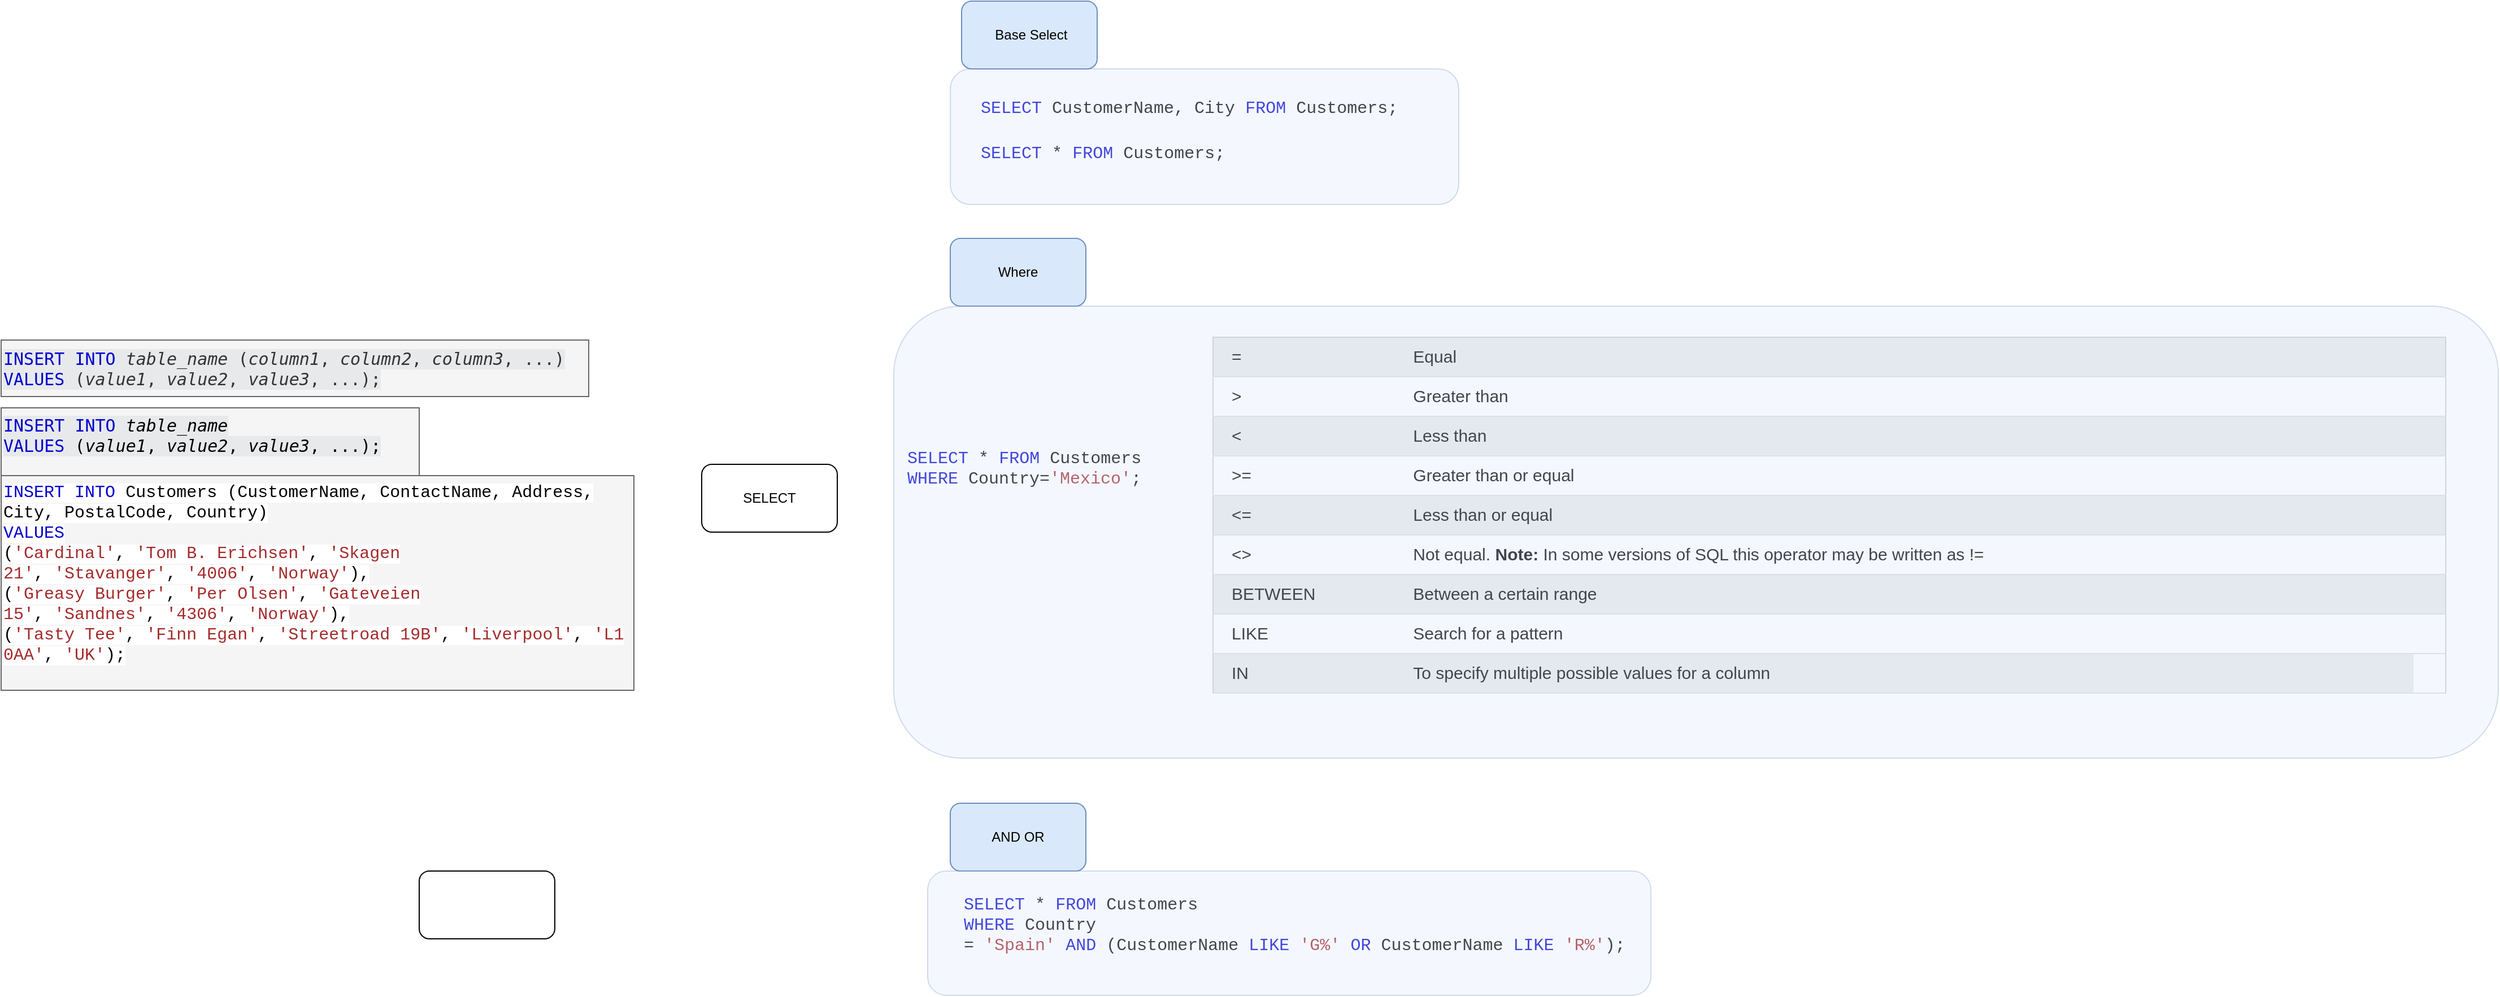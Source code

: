 <mxfile version="24.7.5">
  <diagram name="Page-1" id="5PzkQWW4102uohkrwK2b">
    <mxGraphModel dx="1242" dy="1827" grid="1" gridSize="10" guides="1" tooltips="1" connect="1" arrows="1" fold="1" page="1" pageScale="1" pageWidth="850" pageHeight="1100" math="0" shadow="0">
      <root>
        <mxCell id="0" />
        <mxCell id="1" parent="0" />
        <mxCell id="JJQVZbuFapBC_AZpDFM2-2" value="" style="rounded=1;whiteSpace=wrap;html=1;" vertex="1" parent="1">
          <mxGeometry x="390" y="540" width="120" height="60" as="geometry" />
        </mxCell>
        <mxCell id="JJQVZbuFapBC_AZpDFM2-3" value="&lt;span style=&quot;box-sizing: inherit; color: mediumblue; font-family: monospace, monospace; font-size: 15px; background-color: rgb(231, 233, 235);&quot; class=&quot;sqlkeywordcolor&quot;&gt;INSERT&lt;/span&gt;&lt;span style=&quot;font-family: monospace, monospace; font-size: 15px; background-color: rgb(231, 233, 235);&quot;&gt;&amp;nbsp;&lt;/span&gt;&lt;span style=&quot;box-sizing: inherit; color: mediumblue; font-family: monospace, monospace; font-size: 15px; background-color: rgb(231, 233, 235);&quot; class=&quot;sqlkeywordcolor&quot;&gt;INTO&lt;/span&gt;&lt;span style=&quot;font-family: monospace, monospace; font-size: 15px; background-color: rgb(231, 233, 235);&quot;&gt;&amp;nbsp;&lt;/span&gt;&lt;em style=&quot;box-sizing: inherit; font-family: monospace, monospace; font-size: 15px; background-color: rgb(231, 233, 235);&quot;&gt;table_name&lt;/em&gt;&lt;span style=&quot;font-family: monospace, monospace; font-size: 15px; background-color: rgb(231, 233, 235);&quot;&gt;&amp;nbsp;(&lt;/span&gt;&lt;em style=&quot;box-sizing: inherit; font-family: monospace, monospace; font-size: 15px; background-color: rgb(231, 233, 235);&quot;&gt;column1&lt;/em&gt;&lt;span style=&quot;font-family: monospace, monospace; font-size: 15px; background-color: rgb(231, 233, 235);&quot;&gt;,&lt;/span&gt;&lt;em style=&quot;box-sizing: inherit; font-family: monospace, monospace; font-size: 15px; background-color: rgb(231, 233, 235);&quot;&gt;&amp;nbsp;column2&lt;/em&gt;&lt;span style=&quot;font-family: monospace, monospace; font-size: 15px; background-color: rgb(231, 233, 235);&quot;&gt;,&lt;/span&gt;&lt;em style=&quot;box-sizing: inherit; font-family: monospace, monospace; font-size: 15px; background-color: rgb(231, 233, 235);&quot;&gt;&amp;nbsp;column3&lt;/em&gt;&lt;span style=&quot;font-family: monospace, monospace; font-size: 15px; background-color: rgb(231, 233, 235);&quot;&gt;, ...)&lt;/span&gt;&lt;br style=&quot;box-sizing: inherit; font-family: monospace, monospace; font-size: 15px; background-color: rgb(231, 233, 235);&quot;&gt;&lt;span style=&quot;box-sizing: inherit; color: mediumblue; font-family: monospace, monospace; font-size: 15px; background-color: rgb(231, 233, 235);&quot; class=&quot;sqlkeywordcolor&quot;&gt;VALUES&lt;/span&gt;&lt;span style=&quot;font-family: monospace, monospace; font-size: 15px; background-color: rgb(231, 233, 235);&quot;&gt;&amp;nbsp;(&lt;/span&gt;&lt;em style=&quot;box-sizing: inherit; font-family: monospace, monospace; font-size: 15px; background-color: rgb(231, 233, 235);&quot;&gt;value1&lt;/em&gt;&lt;span style=&quot;font-family: monospace, monospace; font-size: 15px; background-color: rgb(231, 233, 235);&quot;&gt;,&lt;/span&gt;&lt;em style=&quot;box-sizing: inherit; font-family: monospace, monospace; font-size: 15px; background-color: rgb(231, 233, 235);&quot;&gt;&amp;nbsp;value2&lt;/em&gt;&lt;span style=&quot;font-family: monospace, monospace; font-size: 15px; background-color: rgb(231, 233, 235);&quot;&gt;,&lt;/span&gt;&lt;em style=&quot;box-sizing: inherit; font-family: monospace, monospace; font-size: 15px; background-color: rgb(231, 233, 235);&quot;&gt;&amp;nbsp;value3&lt;/em&gt;&lt;span style=&quot;font-family: monospace, monospace; font-size: 15px; background-color: rgb(231, 233, 235);&quot;&gt;, ...);&lt;/span&gt;" style="text;html=1;align=left;verticalAlign=middle;whiteSpace=wrap;rounded=0;fillColor=#f5f5f5;fontColor=#333333;strokeColor=#666666;" vertex="1" parent="1">
          <mxGeometry x="20" y="70" width="520" height="50" as="geometry" />
        </mxCell>
        <mxCell id="JJQVZbuFapBC_AZpDFM2-4" value="&lt;span class=&quot;sqlkeywordcolor&quot; style=&quot;box-sizing: inherit; color: mediumblue; font-family: monospace, monospace; font-size: 15px; font-style: normal; font-variant-ligatures: normal; font-variant-caps: normal; font-weight: 400; letter-spacing: normal; orphans: 2; text-align: start; text-indent: 0px; text-transform: none; widows: 2; word-spacing: 0px; -webkit-text-stroke-width: 0px; white-space: normal; background-color: rgb(231, 233, 235); text-decoration-thickness: initial; text-decoration-style: initial; text-decoration-color: initial;&quot;&gt;INSERT&lt;/span&gt;&lt;span style=&quot;color: rgb(0, 0, 0); font-family: monospace, monospace; font-size: 15px; font-style: normal; font-variant-ligatures: normal; font-variant-caps: normal; font-weight: 400; letter-spacing: normal; orphans: 2; text-align: start; text-indent: 0px; text-transform: none; widows: 2; word-spacing: 0px; -webkit-text-stroke-width: 0px; white-space: normal; background-color: rgb(231, 233, 235); text-decoration-thickness: initial; text-decoration-style: initial; text-decoration-color: initial; display: inline !important; float: none;&quot;&gt;&lt;span&gt;&amp;nbsp;&lt;/span&gt;&lt;/span&gt;&lt;span class=&quot;sqlkeywordcolor&quot; style=&quot;box-sizing: inherit; color: mediumblue; font-family: monospace, monospace; font-size: 15px; font-style: normal; font-variant-ligatures: normal; font-variant-caps: normal; font-weight: 400; letter-spacing: normal; orphans: 2; text-align: start; text-indent: 0px; text-transform: none; widows: 2; word-spacing: 0px; -webkit-text-stroke-width: 0px; white-space: normal; background-color: rgb(231, 233, 235); text-decoration-thickness: initial; text-decoration-style: initial; text-decoration-color: initial;&quot;&gt;INTO&lt;/span&gt;&lt;span style=&quot;color: rgb(0, 0, 0); font-family: monospace, monospace; font-size: 15px; font-style: normal; font-variant-ligatures: normal; font-variant-caps: normal; font-weight: 400; letter-spacing: normal; orphans: 2; text-align: start; text-indent: 0px; text-transform: none; widows: 2; word-spacing: 0px; -webkit-text-stroke-width: 0px; white-space: normal; background-color: rgb(231, 233, 235); text-decoration-thickness: initial; text-decoration-style: initial; text-decoration-color: initial; display: inline !important; float: none;&quot;&gt;&lt;span&gt;&amp;nbsp;&lt;/span&gt;&lt;/span&gt;&lt;em style=&quot;box-sizing: inherit; color: rgb(0, 0, 0); font-family: monospace, monospace; font-size: 15px; font-variant-ligatures: normal; font-variant-caps: normal; font-weight: 400; letter-spacing: normal; orphans: 2; text-align: start; text-indent: 0px; text-transform: none; widows: 2; word-spacing: 0px; -webkit-text-stroke-width: 0px; white-space: normal; background-color: rgb(231, 233, 235); text-decoration-thickness: initial; text-decoration-style: initial; text-decoration-color: initial;&quot;&gt;table_name&lt;/em&gt;&lt;br style=&quot;box-sizing: inherit; color: rgb(0, 0, 0); font-family: monospace, monospace; font-size: 15px; font-style: normal; font-variant-ligatures: normal; font-variant-caps: normal; font-weight: 400; letter-spacing: normal; orphans: 2; text-align: start; text-indent: 0px; text-transform: none; widows: 2; word-spacing: 0px; -webkit-text-stroke-width: 0px; white-space: normal; background-color: rgb(231, 233, 235); text-decoration-thickness: initial; text-decoration-style: initial; text-decoration-color: initial;&quot;&gt;&lt;span class=&quot;sqlkeywordcolor&quot; style=&quot;box-sizing: inherit; color: mediumblue; font-family: monospace, monospace; font-size: 15px; font-style: normal; font-variant-ligatures: normal; font-variant-caps: normal; font-weight: 400; letter-spacing: normal; orphans: 2; text-align: start; text-indent: 0px; text-transform: none; widows: 2; word-spacing: 0px; -webkit-text-stroke-width: 0px; white-space: normal; background-color: rgb(231, 233, 235); text-decoration-thickness: initial; text-decoration-style: initial; text-decoration-color: initial;&quot;&gt;VALUES&lt;/span&gt;&lt;span style=&quot;color: rgb(0, 0, 0); font-family: monospace, monospace; font-size: 15px; font-style: normal; font-variant-ligatures: normal; font-variant-caps: normal; font-weight: 400; letter-spacing: normal; orphans: 2; text-align: start; text-indent: 0px; text-transform: none; widows: 2; word-spacing: 0px; -webkit-text-stroke-width: 0px; white-space: normal; background-color: rgb(231, 233, 235); text-decoration-thickness: initial; text-decoration-style: initial; text-decoration-color: initial; display: inline !important; float: none;&quot;&gt;&lt;span&gt;&amp;nbsp;&lt;/span&gt;(&lt;/span&gt;&lt;em style=&quot;box-sizing: inherit; color: rgb(0, 0, 0); font-family: monospace, monospace; font-size: 15px; font-variant-ligatures: normal; font-variant-caps: normal; font-weight: 400; letter-spacing: normal; orphans: 2; text-align: start; text-indent: 0px; text-transform: none; widows: 2; word-spacing: 0px; -webkit-text-stroke-width: 0px; white-space: normal; background-color: rgb(231, 233, 235); text-decoration-thickness: initial; text-decoration-style: initial; text-decoration-color: initial;&quot;&gt;value1&lt;/em&gt;&lt;span style=&quot;color: rgb(0, 0, 0); font-family: monospace, monospace; font-size: 15px; font-style: normal; font-variant-ligatures: normal; font-variant-caps: normal; font-weight: 400; letter-spacing: normal; orphans: 2; text-align: start; text-indent: 0px; text-transform: none; widows: 2; word-spacing: 0px; -webkit-text-stroke-width: 0px; white-space: normal; background-color: rgb(231, 233, 235); text-decoration-thickness: initial; text-decoration-style: initial; text-decoration-color: initial; display: inline !important; float: none;&quot;&gt;,&lt;/span&gt;&lt;em style=&quot;box-sizing: inherit; color: rgb(0, 0, 0); font-family: monospace, monospace; font-size: 15px; font-variant-ligatures: normal; font-variant-caps: normal; font-weight: 400; letter-spacing: normal; orphans: 2; text-align: start; text-indent: 0px; text-transform: none; widows: 2; word-spacing: 0px; -webkit-text-stroke-width: 0px; white-space: normal; background-color: rgb(231, 233, 235); text-decoration-thickness: initial; text-decoration-style: initial; text-decoration-color: initial;&quot;&gt;&lt;span&gt;&amp;nbsp;&lt;/span&gt;value2&lt;/em&gt;&lt;span style=&quot;color: rgb(0, 0, 0); font-family: monospace, monospace; font-size: 15px; font-style: normal; font-variant-ligatures: normal; font-variant-caps: normal; font-weight: 400; letter-spacing: normal; orphans: 2; text-align: start; text-indent: 0px; text-transform: none; widows: 2; word-spacing: 0px; -webkit-text-stroke-width: 0px; white-space: normal; background-color: rgb(231, 233, 235); text-decoration-thickness: initial; text-decoration-style: initial; text-decoration-color: initial; display: inline !important; float: none;&quot;&gt;,&lt;/span&gt;&lt;em style=&quot;box-sizing: inherit; color: rgb(0, 0, 0); font-family: monospace, monospace; font-size: 15px; font-variant-ligatures: normal; font-variant-caps: normal; font-weight: 400; letter-spacing: normal; orphans: 2; text-align: start; text-indent: 0px; text-transform: none; widows: 2; word-spacing: 0px; -webkit-text-stroke-width: 0px; white-space: normal; background-color: rgb(231, 233, 235); text-decoration-thickness: initial; text-decoration-style: initial; text-decoration-color: initial;&quot;&gt;&lt;span&gt;&amp;nbsp;&lt;/span&gt;value3&lt;/em&gt;&lt;span style=&quot;color: rgb(0, 0, 0); font-family: monospace, monospace; font-size: 15px; font-style: normal; font-variant-ligatures: normal; font-variant-caps: normal; font-weight: 400; letter-spacing: normal; orphans: 2; text-align: start; text-indent: 0px; text-transform: none; widows: 2; word-spacing: 0px; -webkit-text-stroke-width: 0px; white-space: normal; background-color: rgb(231, 233, 235); text-decoration-thickness: initial; text-decoration-style: initial; text-decoration-color: initial; display: inline !important; float: none;&quot;&gt;, ...);&lt;/span&gt;" style="text;whiteSpace=wrap;html=1;fillColor=#f5f5f5;fontColor=#333333;strokeColor=#666666;" vertex="1" parent="1">
          <mxGeometry x="20" y="130" width="370" height="60" as="geometry" />
        </mxCell>
        <mxCell id="JJQVZbuFapBC_AZpDFM2-5" value="&lt;span class=&quot;sqlkeywordcolor&quot; style=&quot;box-sizing: inherit; color: mediumblue; font-family: Consolas, Menlo, &amp;quot;courier new&amp;quot;, monospace; font-size: 15px; font-style: normal; font-variant-ligatures: normal; font-variant-caps: normal; font-weight: 400; letter-spacing: normal; orphans: 2; text-align: start; text-indent: 0px; text-transform: none; widows: 2; word-spacing: 0px; -webkit-text-stroke-width: 0px; white-space: normal; background-color: rgb(255, 255, 255); text-decoration-thickness: initial; text-decoration-style: initial; text-decoration-color: initial;&quot;&gt;INSERT&lt;/span&gt;&lt;span style=&quot;color: rgb(0, 0, 0); font-family: Consolas, Menlo, &amp;quot;courier new&amp;quot;, monospace; font-size: 15px; font-style: normal; font-variant-ligatures: normal; font-variant-caps: normal; font-weight: 400; letter-spacing: normal; orphans: 2; text-align: start; text-indent: 0px; text-transform: none; widows: 2; word-spacing: 0px; -webkit-text-stroke-width: 0px; white-space: normal; background-color: rgb(255, 255, 255); text-decoration-thickness: initial; text-decoration-style: initial; text-decoration-color: initial; display: inline !important; float: none;&quot;&gt;&lt;span&gt;&amp;nbsp;&lt;/span&gt;&lt;/span&gt;&lt;span class=&quot;sqlkeywordcolor&quot; style=&quot;box-sizing: inherit; color: mediumblue; font-family: Consolas, Menlo, &amp;quot;courier new&amp;quot;, monospace; font-size: 15px; font-style: normal; font-variant-ligatures: normal; font-variant-caps: normal; font-weight: 400; letter-spacing: normal; orphans: 2; text-align: start; text-indent: 0px; text-transform: none; widows: 2; word-spacing: 0px; -webkit-text-stroke-width: 0px; white-space: normal; background-color: rgb(255, 255, 255); text-decoration-thickness: initial; text-decoration-style: initial; text-decoration-color: initial;&quot;&gt;INTO&lt;/span&gt;&lt;span style=&quot;color: rgb(0, 0, 0); font-family: Consolas, Menlo, &amp;quot;courier new&amp;quot;, monospace; font-size: 15px; font-style: normal; font-variant-ligatures: normal; font-variant-caps: normal; font-weight: 400; letter-spacing: normal; orphans: 2; text-align: start; text-indent: 0px; text-transform: none; widows: 2; word-spacing: 0px; -webkit-text-stroke-width: 0px; white-space: normal; background-color: rgb(255, 255, 255); text-decoration-thickness: initial; text-decoration-style: initial; text-decoration-color: initial; display: inline !important; float: none;&quot;&gt;&lt;span&gt;&amp;nbsp;&lt;/span&gt;Customers (CustomerName, ContactName, Address, City, PostalCode, Country)&lt;/span&gt;&lt;br style=&quot;box-sizing: inherit; color: rgb(0, 0, 0); font-family: Consolas, Menlo, &amp;quot;courier new&amp;quot;, monospace; font-size: 15px; font-style: normal; font-variant-ligatures: normal; font-variant-caps: normal; font-weight: 400; letter-spacing: normal; orphans: 2; text-align: start; text-indent: 0px; text-transform: none; widows: 2; word-spacing: 0px; -webkit-text-stroke-width: 0px; white-space: normal; background-color: rgb(255, 255, 255); text-decoration-thickness: initial; text-decoration-style: initial; text-decoration-color: initial;&quot;&gt;&lt;span class=&quot;sqlkeywordcolor&quot; style=&quot;box-sizing: inherit; color: mediumblue; font-family: Consolas, Menlo, &amp;quot;courier new&amp;quot;, monospace; font-size: 15px; font-style: normal; font-variant-ligatures: normal; font-variant-caps: normal; font-weight: 400; letter-spacing: normal; orphans: 2; text-align: start; text-indent: 0px; text-transform: none; widows: 2; word-spacing: 0px; -webkit-text-stroke-width: 0px; white-space: normal; background-color: rgb(255, 255, 255); text-decoration-thickness: initial; text-decoration-style: initial; text-decoration-color: initial;&quot;&gt;VALUES&lt;/span&gt;&lt;br style=&quot;box-sizing: inherit; color: rgb(0, 0, 0); font-family: Consolas, Menlo, &amp;quot;courier new&amp;quot;, monospace; font-size: 15px; font-style: normal; font-variant-ligatures: normal; font-variant-caps: normal; font-weight: 400; letter-spacing: normal; orphans: 2; text-align: start; text-indent: 0px; text-transform: none; widows: 2; word-spacing: 0px; -webkit-text-stroke-width: 0px; white-space: normal; background-color: rgb(255, 255, 255); text-decoration-thickness: initial; text-decoration-style: initial; text-decoration-color: initial;&quot;&gt;&lt;span class=&quot;sqlnumbercolor&quot; style=&quot;box-sizing: inherit; color: red; font-family: Consolas, Menlo, &amp;quot;courier new&amp;quot;, monospace; font-size: 15px; font-style: normal; font-variant-ligatures: normal; font-variant-caps: normal; font-weight: 400; letter-spacing: normal; orphans: 2; text-align: start; text-indent: 0px; text-transform: none; widows: 2; word-spacing: 0px; -webkit-text-stroke-width: 0px; white-space: normal; background-color: rgb(255, 255, 255); text-decoration-thickness: initial; text-decoration-style: initial; text-decoration-color: initial;&quot;&gt;&lt;/span&gt;&lt;span style=&quot;color: rgb(0, 0, 0); font-family: Consolas, Menlo, &amp;quot;courier new&amp;quot;, monospace; font-size: 15px; font-style: normal; font-variant-ligatures: normal; font-variant-caps: normal; font-weight: 400; letter-spacing: normal; orphans: 2; text-align: start; text-indent: 0px; text-transform: none; widows: 2; word-spacing: 0px; -webkit-text-stroke-width: 0px; white-space: normal; background-color: rgb(255, 255, 255); text-decoration-thickness: initial; text-decoration-style: initial; text-decoration-color: initial; display: inline !important; float: none;&quot;&gt;(&lt;/span&gt;&lt;span class=&quot;sqlstringcolor&quot; style=&quot;box-sizing: inherit; color: brown; font-family: Consolas, Menlo, &amp;quot;courier new&amp;quot;, monospace; font-size: 15px; font-style: normal; font-variant-ligatures: normal; font-variant-caps: normal; font-weight: 400; letter-spacing: normal; orphans: 2; text-align: start; text-indent: 0px; text-transform: none; widows: 2; word-spacing: 0px; -webkit-text-stroke-width: 0px; white-space: normal; background-color: rgb(255, 255, 255); text-decoration-thickness: initial; text-decoration-style: initial; text-decoration-color: initial;&quot;&gt;&#39;Cardinal&#39;&lt;/span&gt;&lt;span style=&quot;color: rgb(0, 0, 0); font-family: Consolas, Menlo, &amp;quot;courier new&amp;quot;, monospace; font-size: 15px; font-style: normal; font-variant-ligatures: normal; font-variant-caps: normal; font-weight: 400; letter-spacing: normal; orphans: 2; text-align: start; text-indent: 0px; text-transform: none; widows: 2; word-spacing: 0px; -webkit-text-stroke-width: 0px; white-space: normal; background-color: rgb(255, 255, 255); text-decoration-thickness: initial; text-decoration-style: initial; text-decoration-color: initial; display: inline !important; float: none;&quot;&gt;,&lt;span&gt;&amp;nbsp;&lt;/span&gt;&lt;/span&gt;&lt;span class=&quot;sqlstringcolor&quot; style=&quot;box-sizing: inherit; color: brown; font-family: Consolas, Menlo, &amp;quot;courier new&amp;quot;, monospace; font-size: 15px; font-style: normal; font-variant-ligatures: normal; font-variant-caps: normal; font-weight: 400; letter-spacing: normal; orphans: 2; text-align: start; text-indent: 0px; text-transform: none; widows: 2; word-spacing: 0px; -webkit-text-stroke-width: 0px; white-space: normal; background-color: rgb(255, 255, 255); text-decoration-thickness: initial; text-decoration-style: initial; text-decoration-color: initial;&quot;&gt;&#39;Tom B. Erichsen&#39;&lt;/span&gt;&lt;span style=&quot;color: rgb(0, 0, 0); font-family: Consolas, Menlo, &amp;quot;courier new&amp;quot;, monospace; font-size: 15px; font-style: normal; font-variant-ligatures: normal; font-variant-caps: normal; font-weight: 400; letter-spacing: normal; orphans: 2; text-align: start; text-indent: 0px; text-transform: none; widows: 2; word-spacing: 0px; -webkit-text-stroke-width: 0px; white-space: normal; background-color: rgb(255, 255, 255); text-decoration-thickness: initial; text-decoration-style: initial; text-decoration-color: initial; display: inline !important; float: none;&quot;&gt;,&lt;span&gt;&amp;nbsp;&lt;/span&gt;&lt;/span&gt;&lt;span class=&quot;sqlstringcolor&quot; style=&quot;box-sizing: inherit; color: brown; font-family: Consolas, Menlo, &amp;quot;courier new&amp;quot;, monospace; font-size: 15px; font-style: normal; font-variant-ligatures: normal; font-variant-caps: normal; font-weight: 400; letter-spacing: normal; orphans: 2; text-align: start; text-indent: 0px; text-transform: none; widows: 2; word-spacing: 0px; -webkit-text-stroke-width: 0px; white-space: normal; background-color: rgb(255, 255, 255); text-decoration-thickness: initial; text-decoration-style: initial; text-decoration-color: initial;&quot;&gt;&#39;Skagen 21&#39;&lt;/span&gt;&lt;span style=&quot;color: rgb(0, 0, 0); font-family: Consolas, Menlo, &amp;quot;courier new&amp;quot;, monospace; font-size: 15px; font-style: normal; font-variant-ligatures: normal; font-variant-caps: normal; font-weight: 400; letter-spacing: normal; orphans: 2; text-align: start; text-indent: 0px; text-transform: none; widows: 2; word-spacing: 0px; -webkit-text-stroke-width: 0px; white-space: normal; background-color: rgb(255, 255, 255); text-decoration-thickness: initial; text-decoration-style: initial; text-decoration-color: initial; display: inline !important; float: none;&quot;&gt;,&lt;span&gt;&amp;nbsp;&lt;/span&gt;&lt;/span&gt;&lt;span class=&quot;sqlstringcolor&quot; style=&quot;box-sizing: inherit; color: brown; font-family: Consolas, Menlo, &amp;quot;courier new&amp;quot;, monospace; font-size: 15px; font-style: normal; font-variant-ligatures: normal; font-variant-caps: normal; font-weight: 400; letter-spacing: normal; orphans: 2; text-align: start; text-indent: 0px; text-transform: none; widows: 2; word-spacing: 0px; -webkit-text-stroke-width: 0px; white-space: normal; background-color: rgb(255, 255, 255); text-decoration-thickness: initial; text-decoration-style: initial; text-decoration-color: initial;&quot;&gt;&#39;Stavanger&#39;&lt;/span&gt;&lt;span style=&quot;color: rgb(0, 0, 0); font-family: Consolas, Menlo, &amp;quot;courier new&amp;quot;, monospace; font-size: 15px; font-style: normal; font-variant-ligatures: normal; font-variant-caps: normal; font-weight: 400; letter-spacing: normal; orphans: 2; text-align: start; text-indent: 0px; text-transform: none; widows: 2; word-spacing: 0px; -webkit-text-stroke-width: 0px; white-space: normal; background-color: rgb(255, 255, 255); text-decoration-thickness: initial; text-decoration-style: initial; text-decoration-color: initial; display: inline !important; float: none;&quot;&gt;,&lt;span&gt;&amp;nbsp;&lt;/span&gt;&lt;/span&gt;&lt;span class=&quot;sqlstringcolor&quot; style=&quot;box-sizing: inherit; color: brown; font-family: Consolas, Menlo, &amp;quot;courier new&amp;quot;, monospace; font-size: 15px; font-style: normal; font-variant-ligatures: normal; font-variant-caps: normal; font-weight: 400; letter-spacing: normal; orphans: 2; text-align: start; text-indent: 0px; text-transform: none; widows: 2; word-spacing: 0px; -webkit-text-stroke-width: 0px; white-space: normal; background-color: rgb(255, 255, 255); text-decoration-thickness: initial; text-decoration-style: initial; text-decoration-color: initial;&quot;&gt;&#39;4006&#39;&lt;/span&gt;&lt;span style=&quot;color: rgb(0, 0, 0); font-family: Consolas, Menlo, &amp;quot;courier new&amp;quot;, monospace; font-size: 15px; font-style: normal; font-variant-ligatures: normal; font-variant-caps: normal; font-weight: 400; letter-spacing: normal; orphans: 2; text-align: start; text-indent: 0px; text-transform: none; widows: 2; word-spacing: 0px; -webkit-text-stroke-width: 0px; white-space: normal; background-color: rgb(255, 255, 255); text-decoration-thickness: initial; text-decoration-style: initial; text-decoration-color: initial; display: inline !important; float: none;&quot;&gt;,&lt;span&gt;&amp;nbsp;&lt;/span&gt;&lt;/span&gt;&lt;span class=&quot;sqlstringcolor&quot; style=&quot;box-sizing: inherit; color: brown; font-family: Consolas, Menlo, &amp;quot;courier new&amp;quot;, monospace; font-size: 15px; font-style: normal; font-variant-ligatures: normal; font-variant-caps: normal; font-weight: 400; letter-spacing: normal; orphans: 2; text-align: start; text-indent: 0px; text-transform: none; widows: 2; word-spacing: 0px; -webkit-text-stroke-width: 0px; white-space: normal; background-color: rgb(255, 255, 255); text-decoration-thickness: initial; text-decoration-style: initial; text-decoration-color: initial;&quot;&gt;&#39;Norway&#39;&lt;/span&gt;&lt;span style=&quot;color: rgb(0, 0, 0); font-family: Consolas, Menlo, &amp;quot;courier new&amp;quot;, monospace; font-size: 15px; font-style: normal; font-variant-ligatures: normal; font-variant-caps: normal; font-weight: 400; letter-spacing: normal; orphans: 2; text-align: start; text-indent: 0px; text-transform: none; widows: 2; word-spacing: 0px; -webkit-text-stroke-width: 0px; white-space: normal; background-color: rgb(255, 255, 255); text-decoration-thickness: initial; text-decoration-style: initial; text-decoration-color: initial; display: inline !important; float: none;&quot;&gt;),&lt;/span&gt;&lt;br style=&quot;box-sizing: inherit; color: rgb(0, 0, 0); font-family: Consolas, Menlo, &amp;quot;courier new&amp;quot;, monospace; font-size: 15px; font-style: normal; font-variant-ligatures: normal; font-variant-caps: normal; font-weight: 400; letter-spacing: normal; orphans: 2; text-align: start; text-indent: 0px; text-transform: none; widows: 2; word-spacing: 0px; -webkit-text-stroke-width: 0px; white-space: normal; background-color: rgb(255, 255, 255); text-decoration-thickness: initial; text-decoration-style: initial; text-decoration-color: initial;&quot;&gt;&lt;span class=&quot;sqlnumbercolor&quot; style=&quot;box-sizing: inherit; color: red; font-family: Consolas, Menlo, &amp;quot;courier new&amp;quot;, monospace; font-size: 15px; font-style: normal; font-variant-ligatures: normal; font-variant-caps: normal; font-weight: 400; letter-spacing: normal; orphans: 2; text-align: start; text-indent: 0px; text-transform: none; widows: 2; word-spacing: 0px; -webkit-text-stroke-width: 0px; white-space: normal; background-color: rgb(255, 255, 255); text-decoration-thickness: initial; text-decoration-style: initial; text-decoration-color: initial;&quot;&gt;&lt;/span&gt;&lt;span style=&quot;color: rgb(0, 0, 0); font-family: Consolas, Menlo, &amp;quot;courier new&amp;quot;, monospace; font-size: 15px; font-style: normal; font-variant-ligatures: normal; font-variant-caps: normal; font-weight: 400; letter-spacing: normal; orphans: 2; text-align: start; text-indent: 0px; text-transform: none; widows: 2; word-spacing: 0px; -webkit-text-stroke-width: 0px; white-space: normal; background-color: rgb(255, 255, 255); text-decoration-thickness: initial; text-decoration-style: initial; text-decoration-color: initial; display: inline !important; float: none;&quot;&gt;(&lt;/span&gt;&lt;span class=&quot;sqlstringcolor&quot; style=&quot;box-sizing: inherit; color: brown; font-family: Consolas, Menlo, &amp;quot;courier new&amp;quot;, monospace; font-size: 15px; font-style: normal; font-variant-ligatures: normal; font-variant-caps: normal; font-weight: 400; letter-spacing: normal; orphans: 2; text-align: start; text-indent: 0px; text-transform: none; widows: 2; word-spacing: 0px; -webkit-text-stroke-width: 0px; white-space: normal; background-color: rgb(255, 255, 255); text-decoration-thickness: initial; text-decoration-style: initial; text-decoration-color: initial;&quot;&gt;&#39;Greasy Burger&#39;&lt;/span&gt;&lt;span style=&quot;color: rgb(0, 0, 0); font-family: Consolas, Menlo, &amp;quot;courier new&amp;quot;, monospace; font-size: 15px; font-style: normal; font-variant-ligatures: normal; font-variant-caps: normal; font-weight: 400; letter-spacing: normal; orphans: 2; text-align: start; text-indent: 0px; text-transform: none; widows: 2; word-spacing: 0px; -webkit-text-stroke-width: 0px; white-space: normal; background-color: rgb(255, 255, 255); text-decoration-thickness: initial; text-decoration-style: initial; text-decoration-color: initial; display: inline !important; float: none;&quot;&gt;,&lt;span&gt;&amp;nbsp;&lt;/span&gt;&lt;/span&gt;&lt;span class=&quot;sqlstringcolor&quot; style=&quot;box-sizing: inherit; color: brown; font-family: Consolas, Menlo, &amp;quot;courier new&amp;quot;, monospace; font-size: 15px; font-style: normal; font-variant-ligatures: normal; font-variant-caps: normal; font-weight: 400; letter-spacing: normal; orphans: 2; text-align: start; text-indent: 0px; text-transform: none; widows: 2; word-spacing: 0px; -webkit-text-stroke-width: 0px; white-space: normal; background-color: rgb(255, 255, 255); text-decoration-thickness: initial; text-decoration-style: initial; text-decoration-color: initial;&quot;&gt;&#39;Per Olsen&#39;&lt;/span&gt;&lt;span style=&quot;color: rgb(0, 0, 0); font-family: Consolas, Menlo, &amp;quot;courier new&amp;quot;, monospace; font-size: 15px; font-style: normal; font-variant-ligatures: normal; font-variant-caps: normal; font-weight: 400; letter-spacing: normal; orphans: 2; text-align: start; text-indent: 0px; text-transform: none; widows: 2; word-spacing: 0px; -webkit-text-stroke-width: 0px; white-space: normal; background-color: rgb(255, 255, 255); text-decoration-thickness: initial; text-decoration-style: initial; text-decoration-color: initial; display: inline !important; float: none;&quot;&gt;,&lt;span&gt;&amp;nbsp;&lt;/span&gt;&lt;/span&gt;&lt;span class=&quot;sqlstringcolor&quot; style=&quot;box-sizing: inherit; color: brown; font-family: Consolas, Menlo, &amp;quot;courier new&amp;quot;, monospace; font-size: 15px; font-style: normal; font-variant-ligatures: normal; font-variant-caps: normal; font-weight: 400; letter-spacing: normal; orphans: 2; text-align: start; text-indent: 0px; text-transform: none; widows: 2; word-spacing: 0px; -webkit-text-stroke-width: 0px; white-space: normal; background-color: rgb(255, 255, 255); text-decoration-thickness: initial; text-decoration-style: initial; text-decoration-color: initial;&quot;&gt;&#39;Gateveien 15&#39;&lt;/span&gt;&lt;span style=&quot;color: rgb(0, 0, 0); font-family: Consolas, Menlo, &amp;quot;courier new&amp;quot;, monospace; font-size: 15px; font-style: normal; font-variant-ligatures: normal; font-variant-caps: normal; font-weight: 400; letter-spacing: normal; orphans: 2; text-align: start; text-indent: 0px; text-transform: none; widows: 2; word-spacing: 0px; -webkit-text-stroke-width: 0px; white-space: normal; background-color: rgb(255, 255, 255); text-decoration-thickness: initial; text-decoration-style: initial; text-decoration-color: initial; display: inline !important; float: none;&quot;&gt;,&lt;span&gt;&amp;nbsp;&lt;/span&gt;&lt;/span&gt;&lt;span class=&quot;sqlstringcolor&quot; style=&quot;box-sizing: inherit; color: brown; font-family: Consolas, Menlo, &amp;quot;courier new&amp;quot;, monospace; font-size: 15px; font-style: normal; font-variant-ligatures: normal; font-variant-caps: normal; font-weight: 400; letter-spacing: normal; orphans: 2; text-align: start; text-indent: 0px; text-transform: none; widows: 2; word-spacing: 0px; -webkit-text-stroke-width: 0px; white-space: normal; background-color: rgb(255, 255, 255); text-decoration-thickness: initial; text-decoration-style: initial; text-decoration-color: initial;&quot;&gt;&#39;Sandnes&#39;&lt;/span&gt;&lt;span style=&quot;color: rgb(0, 0, 0); font-family: Consolas, Menlo, &amp;quot;courier new&amp;quot;, monospace; font-size: 15px; font-style: normal; font-variant-ligatures: normal; font-variant-caps: normal; font-weight: 400; letter-spacing: normal; orphans: 2; text-align: start; text-indent: 0px; text-transform: none; widows: 2; word-spacing: 0px; -webkit-text-stroke-width: 0px; white-space: normal; background-color: rgb(255, 255, 255); text-decoration-thickness: initial; text-decoration-style: initial; text-decoration-color: initial; display: inline !important; float: none;&quot;&gt;,&lt;span&gt;&amp;nbsp;&lt;/span&gt;&lt;/span&gt;&lt;span class=&quot;sqlstringcolor&quot; style=&quot;box-sizing: inherit; color: brown; font-family: Consolas, Menlo, &amp;quot;courier new&amp;quot;, monospace; font-size: 15px; font-style: normal; font-variant-ligatures: normal; font-variant-caps: normal; font-weight: 400; letter-spacing: normal; orphans: 2; text-align: start; text-indent: 0px; text-transform: none; widows: 2; word-spacing: 0px; -webkit-text-stroke-width: 0px; white-space: normal; background-color: rgb(255, 255, 255); text-decoration-thickness: initial; text-decoration-style: initial; text-decoration-color: initial;&quot;&gt;&#39;4306&#39;&lt;/span&gt;&lt;span style=&quot;color: rgb(0, 0, 0); font-family: Consolas, Menlo, &amp;quot;courier new&amp;quot;, monospace; font-size: 15px; font-style: normal; font-variant-ligatures: normal; font-variant-caps: normal; font-weight: 400; letter-spacing: normal; orphans: 2; text-align: start; text-indent: 0px; text-transform: none; widows: 2; word-spacing: 0px; -webkit-text-stroke-width: 0px; white-space: normal; background-color: rgb(255, 255, 255); text-decoration-thickness: initial; text-decoration-style: initial; text-decoration-color: initial; display: inline !important; float: none;&quot;&gt;,&lt;span&gt;&amp;nbsp;&lt;/span&gt;&lt;/span&gt;&lt;span class=&quot;sqlstringcolor&quot; style=&quot;box-sizing: inherit; color: brown; font-family: Consolas, Menlo, &amp;quot;courier new&amp;quot;, monospace; font-size: 15px; font-style: normal; font-variant-ligatures: normal; font-variant-caps: normal; font-weight: 400; letter-spacing: normal; orphans: 2; text-align: start; text-indent: 0px; text-transform: none; widows: 2; word-spacing: 0px; -webkit-text-stroke-width: 0px; white-space: normal; background-color: rgb(255, 255, 255); text-decoration-thickness: initial; text-decoration-style: initial; text-decoration-color: initial;&quot;&gt;&#39;Norway&#39;&lt;/span&gt;&lt;span style=&quot;color: rgb(0, 0, 0); font-family: Consolas, Menlo, &amp;quot;courier new&amp;quot;, monospace; font-size: 15px; font-style: normal; font-variant-ligatures: normal; font-variant-caps: normal; font-weight: 400; letter-spacing: normal; orphans: 2; text-align: start; text-indent: 0px; text-transform: none; widows: 2; word-spacing: 0px; -webkit-text-stroke-width: 0px; white-space: normal; background-color: rgb(255, 255, 255); text-decoration-thickness: initial; text-decoration-style: initial; text-decoration-color: initial; display: inline !important; float: none;&quot;&gt;),&lt;/span&gt;&lt;br style=&quot;box-sizing: inherit; color: rgb(0, 0, 0); font-family: Consolas, Menlo, &amp;quot;courier new&amp;quot;, monospace; font-size: 15px; font-style: normal; font-variant-ligatures: normal; font-variant-caps: normal; font-weight: 400; letter-spacing: normal; orphans: 2; text-align: start; text-indent: 0px; text-transform: none; widows: 2; word-spacing: 0px; -webkit-text-stroke-width: 0px; white-space: normal; background-color: rgb(255, 255, 255); text-decoration-thickness: initial; text-decoration-style: initial; text-decoration-color: initial;&quot;&gt;&lt;span class=&quot;sqlnumbercolor&quot; style=&quot;box-sizing: inherit; color: red; font-family: Consolas, Menlo, &amp;quot;courier new&amp;quot;, monospace; font-size: 15px; font-style: normal; font-variant-ligatures: normal; font-variant-caps: normal; font-weight: 400; letter-spacing: normal; orphans: 2; text-align: start; text-indent: 0px; text-transform: none; widows: 2; word-spacing: 0px; -webkit-text-stroke-width: 0px; white-space: normal; background-color: rgb(255, 255, 255); text-decoration-thickness: initial; text-decoration-style: initial; text-decoration-color: initial;&quot;&gt;&lt;/span&gt;&lt;span style=&quot;color: rgb(0, 0, 0); font-family: Consolas, Menlo, &amp;quot;courier new&amp;quot;, monospace; font-size: 15px; font-style: normal; font-variant-ligatures: normal; font-variant-caps: normal; font-weight: 400; letter-spacing: normal; orphans: 2; text-align: start; text-indent: 0px; text-transform: none; widows: 2; word-spacing: 0px; -webkit-text-stroke-width: 0px; white-space: normal; background-color: rgb(255, 255, 255); text-decoration-thickness: initial; text-decoration-style: initial; text-decoration-color: initial; display: inline !important; float: none;&quot;&gt;(&lt;/span&gt;&lt;span class=&quot;sqlstringcolor&quot; style=&quot;box-sizing: inherit; color: brown; font-family: Consolas, Menlo, &amp;quot;courier new&amp;quot;, monospace; font-size: 15px; font-style: normal; font-variant-ligatures: normal; font-variant-caps: normal; font-weight: 400; letter-spacing: normal; orphans: 2; text-align: start; text-indent: 0px; text-transform: none; widows: 2; word-spacing: 0px; -webkit-text-stroke-width: 0px; white-space: normal; background-color: rgb(255, 255, 255); text-decoration-thickness: initial; text-decoration-style: initial; text-decoration-color: initial;&quot;&gt;&#39;Tasty Tee&#39;&lt;/span&gt;&lt;span style=&quot;color: rgb(0, 0, 0); font-family: Consolas, Menlo, &amp;quot;courier new&amp;quot;, monospace; font-size: 15px; font-style: normal; font-variant-ligatures: normal; font-variant-caps: normal; font-weight: 400; letter-spacing: normal; orphans: 2; text-align: start; text-indent: 0px; text-transform: none; widows: 2; word-spacing: 0px; -webkit-text-stroke-width: 0px; white-space: normal; background-color: rgb(255, 255, 255); text-decoration-thickness: initial; text-decoration-style: initial; text-decoration-color: initial; display: inline !important; float: none;&quot;&gt;,&lt;span&gt;&amp;nbsp;&lt;/span&gt;&lt;/span&gt;&lt;span class=&quot;sqlstringcolor&quot; style=&quot;box-sizing: inherit; color: brown; font-family: Consolas, Menlo, &amp;quot;courier new&amp;quot;, monospace; font-size: 15px; font-style: normal; font-variant-ligatures: normal; font-variant-caps: normal; font-weight: 400; letter-spacing: normal; orphans: 2; text-align: start; text-indent: 0px; text-transform: none; widows: 2; word-spacing: 0px; -webkit-text-stroke-width: 0px; white-space: normal; background-color: rgb(255, 255, 255); text-decoration-thickness: initial; text-decoration-style: initial; text-decoration-color: initial;&quot;&gt;&#39;Finn Egan&#39;&lt;/span&gt;&lt;span style=&quot;color: rgb(0, 0, 0); font-family: Consolas, Menlo, &amp;quot;courier new&amp;quot;, monospace; font-size: 15px; font-style: normal; font-variant-ligatures: normal; font-variant-caps: normal; font-weight: 400; letter-spacing: normal; orphans: 2; text-align: start; text-indent: 0px; text-transform: none; widows: 2; word-spacing: 0px; -webkit-text-stroke-width: 0px; white-space: normal; background-color: rgb(255, 255, 255); text-decoration-thickness: initial; text-decoration-style: initial; text-decoration-color: initial; display: inline !important; float: none;&quot;&gt;,&lt;span&gt;&amp;nbsp;&lt;/span&gt;&lt;/span&gt;&lt;span class=&quot;sqlstringcolor&quot; style=&quot;box-sizing: inherit; color: brown; font-family: Consolas, Menlo, &amp;quot;courier new&amp;quot;, monospace; font-size: 15px; font-style: normal; font-variant-ligatures: normal; font-variant-caps: normal; font-weight: 400; letter-spacing: normal; orphans: 2; text-align: start; text-indent: 0px; text-transform: none; widows: 2; word-spacing: 0px; -webkit-text-stroke-width: 0px; white-space: normal; background-color: rgb(255, 255, 255); text-decoration-thickness: initial; text-decoration-style: initial; text-decoration-color: initial;&quot;&gt;&#39;Streetroad 19B&#39;&lt;/span&gt;&lt;span style=&quot;color: rgb(0, 0, 0); font-family: Consolas, Menlo, &amp;quot;courier new&amp;quot;, monospace; font-size: 15px; font-style: normal; font-variant-ligatures: normal; font-variant-caps: normal; font-weight: 400; letter-spacing: normal; orphans: 2; text-align: start; text-indent: 0px; text-transform: none; widows: 2; word-spacing: 0px; -webkit-text-stroke-width: 0px; white-space: normal; background-color: rgb(255, 255, 255); text-decoration-thickness: initial; text-decoration-style: initial; text-decoration-color: initial; display: inline !important; float: none;&quot;&gt;,&lt;span&gt;&amp;nbsp;&lt;/span&gt;&lt;/span&gt;&lt;span class=&quot;sqlstringcolor&quot; style=&quot;box-sizing: inherit; color: brown; font-family: Consolas, Menlo, &amp;quot;courier new&amp;quot;, monospace; font-size: 15px; font-style: normal; font-variant-ligatures: normal; font-variant-caps: normal; font-weight: 400; letter-spacing: normal; orphans: 2; text-align: start; text-indent: 0px; text-transform: none; widows: 2; word-spacing: 0px; -webkit-text-stroke-width: 0px; white-space: normal; background-color: rgb(255, 255, 255); text-decoration-thickness: initial; text-decoration-style: initial; text-decoration-color: initial;&quot;&gt;&#39;Liverpool&#39;&lt;/span&gt;&lt;span style=&quot;color: rgb(0, 0, 0); font-family: Consolas, Menlo, &amp;quot;courier new&amp;quot;, monospace; font-size: 15px; font-style: normal; font-variant-ligatures: normal; font-variant-caps: normal; font-weight: 400; letter-spacing: normal; orphans: 2; text-align: start; text-indent: 0px; text-transform: none; widows: 2; word-spacing: 0px; -webkit-text-stroke-width: 0px; white-space: normal; background-color: rgb(255, 255, 255); text-decoration-thickness: initial; text-decoration-style: initial; text-decoration-color: initial; display: inline !important; float: none;&quot;&gt;,&lt;span&gt;&amp;nbsp;&lt;/span&gt;&lt;/span&gt;&lt;span class=&quot;sqlstringcolor&quot; style=&quot;box-sizing: inherit; color: brown; font-family: Consolas, Menlo, &amp;quot;courier new&amp;quot;, monospace; font-size: 15px; font-style: normal; font-variant-ligatures: normal; font-variant-caps: normal; font-weight: 400; letter-spacing: normal; orphans: 2; text-align: start; text-indent: 0px; text-transform: none; widows: 2; word-spacing: 0px; -webkit-text-stroke-width: 0px; white-space: normal; background-color: rgb(255, 255, 255); text-decoration-thickness: initial; text-decoration-style: initial; text-decoration-color: initial;&quot;&gt;&#39;L1 0AA&#39;&lt;/span&gt;&lt;span style=&quot;color: rgb(0, 0, 0); font-family: Consolas, Menlo, &amp;quot;courier new&amp;quot;, monospace; font-size: 15px; font-style: normal; font-variant-ligatures: normal; font-variant-caps: normal; font-weight: 400; letter-spacing: normal; orphans: 2; text-align: start; text-indent: 0px; text-transform: none; widows: 2; word-spacing: 0px; -webkit-text-stroke-width: 0px; white-space: normal; background-color: rgb(255, 255, 255); text-decoration-thickness: initial; text-decoration-style: initial; text-decoration-color: initial; display: inline !important; float: none;&quot;&gt;,&lt;span&gt;&amp;nbsp;&lt;/span&gt;&lt;/span&gt;&lt;span class=&quot;sqlstringcolor&quot; style=&quot;box-sizing: inherit; color: brown; font-family: Consolas, Menlo, &amp;quot;courier new&amp;quot;, monospace; font-size: 15px; font-style: normal; font-variant-ligatures: normal; font-variant-caps: normal; font-weight: 400; letter-spacing: normal; orphans: 2; text-align: start; text-indent: 0px; text-transform: none; widows: 2; word-spacing: 0px; -webkit-text-stroke-width: 0px; white-space: normal; background-color: rgb(255, 255, 255); text-decoration-thickness: initial; text-decoration-style: initial; text-decoration-color: initial;&quot;&gt;&#39;UK&#39;&lt;/span&gt;&lt;span style=&quot;color: rgb(0, 0, 0); font-family: Consolas, Menlo, &amp;quot;courier new&amp;quot;, monospace; font-size: 15px; font-style: normal; font-variant-ligatures: normal; font-variant-caps: normal; font-weight: 400; letter-spacing: normal; orphans: 2; text-align: start; text-indent: 0px; text-transform: none; widows: 2; word-spacing: 0px; -webkit-text-stroke-width: 0px; white-space: normal; background-color: rgb(255, 255, 255); text-decoration-thickness: initial; text-decoration-style: initial; text-decoration-color: initial; display: inline !important; float: none;&quot;&gt;);&lt;/span&gt;" style="text;whiteSpace=wrap;html=1;fillColor=#f5f5f5;fontColor=#333333;strokeColor=#666666;" vertex="1" parent="1">
          <mxGeometry x="20" y="190" width="560" height="190" as="geometry" />
        </mxCell>
        <mxCell id="JJQVZbuFapBC_AZpDFM2-6" value="&lt;span class=&quot;sqlkeywordcolor&quot; style=&quot;box-sizing: inherit; color: mediumblue; font-family: Consolas, Menlo, &amp;quot;courier new&amp;quot;, monospace; font-size: 15px; font-style: normal; font-variant-ligatures: normal; font-variant-caps: normal; font-weight: 400; letter-spacing: normal; orphans: 2; text-align: start; text-indent: 0px; text-transform: none; widows: 2; word-spacing: 0px; -webkit-text-stroke-width: 0px; white-space: normal; background-color: rgb(255, 255, 255); text-decoration-thickness: initial; text-decoration-style: initial; text-decoration-color: initial;&quot;&gt;SELECT&lt;/span&gt;&lt;span style=&quot;color: rgb(0, 0, 0); font-family: Consolas, Menlo, &amp;quot;courier new&amp;quot;, monospace; font-size: 15px; font-style: normal; font-variant-ligatures: normal; font-variant-caps: normal; font-weight: 400; letter-spacing: normal; orphans: 2; text-align: start; text-indent: 0px; text-transform: none; widows: 2; word-spacing: 0px; -webkit-text-stroke-width: 0px; white-space: normal; background-color: rgb(255, 255, 255); text-decoration-thickness: initial; text-decoration-style: initial; text-decoration-color: initial; display: inline !important; float: none;&quot;&gt;&lt;span&gt;&amp;nbsp;&lt;/span&gt;CustomerName, City&lt;span&gt;&amp;nbsp;&lt;/span&gt;&lt;/span&gt;&lt;span class=&quot;sqlkeywordcolor&quot; style=&quot;box-sizing: inherit; color: mediumblue; font-family: Consolas, Menlo, &amp;quot;courier new&amp;quot;, monospace; font-size: 15px; font-style: normal; font-variant-ligatures: normal; font-variant-caps: normal; font-weight: 400; letter-spacing: normal; orphans: 2; text-align: start; text-indent: 0px; text-transform: none; widows: 2; word-spacing: 0px; -webkit-text-stroke-width: 0px; white-space: normal; background-color: rgb(255, 255, 255); text-decoration-thickness: initial; text-decoration-style: initial; text-decoration-color: initial;&quot;&gt;FROM&lt;/span&gt;&lt;span style=&quot;color: rgb(0, 0, 0); font-family: Consolas, Menlo, &amp;quot;courier new&amp;quot;, monospace; font-size: 15px; font-style: normal; font-variant-ligatures: normal; font-variant-caps: normal; font-weight: 400; letter-spacing: normal; orphans: 2; text-align: start; text-indent: 0px; text-transform: none; widows: 2; word-spacing: 0px; -webkit-text-stroke-width: 0px; white-space: normal; background-color: rgb(255, 255, 255); text-decoration-thickness: initial; text-decoration-style: initial; text-decoration-color: initial; display: inline !important; float: none;&quot;&gt;&lt;span&gt;&amp;nbsp;&lt;/span&gt;Customers;&lt;/span&gt;" style="text;whiteSpace=wrap;html=1;" vertex="1" parent="1">
          <mxGeometry x="885" y="-150" width="400" height="40" as="geometry" />
        </mxCell>
        <mxCell id="JJQVZbuFapBC_AZpDFM2-7" value="&lt;span class=&quot;sqlkeywordcolor&quot; style=&quot;box-sizing: inherit; color: mediumblue; font-family: Consolas, Menlo, &amp;quot;courier new&amp;quot;, monospace; font-size: 15px; font-style: normal; font-variant-ligatures: normal; font-variant-caps: normal; font-weight: 400; letter-spacing: normal; orphans: 2; text-align: start; text-indent: 0px; text-transform: none; widows: 2; word-spacing: 0px; -webkit-text-stroke-width: 0px; white-space: normal; background-color: rgb(255, 255, 255); text-decoration-thickness: initial; text-decoration-style: initial; text-decoration-color: initial;&quot;&gt;SELECT&lt;/span&gt;&lt;span style=&quot;color: rgb(0, 0, 0); font-family: Consolas, Menlo, &amp;quot;courier new&amp;quot;, monospace; font-size: 15px; font-style: normal; font-variant-ligatures: normal; font-variant-caps: normal; font-weight: 400; letter-spacing: normal; orphans: 2; text-align: start; text-indent: 0px; text-transform: none; widows: 2; word-spacing: 0px; -webkit-text-stroke-width: 0px; white-space: normal; background-color: rgb(255, 255, 255); text-decoration-thickness: initial; text-decoration-style: initial; text-decoration-color: initial; display: inline !important; float: none;&quot;&gt;&lt;span&gt;&amp;nbsp;&lt;/span&gt;*&lt;span&gt;&amp;nbsp;&lt;/span&gt;&lt;/span&gt;&lt;span class=&quot;sqlkeywordcolor&quot; style=&quot;box-sizing: inherit; color: mediumblue; font-family: Consolas, Menlo, &amp;quot;courier new&amp;quot;, monospace; font-size: 15px; font-style: normal; font-variant-ligatures: normal; font-variant-caps: normal; font-weight: 400; letter-spacing: normal; orphans: 2; text-align: start; text-indent: 0px; text-transform: none; widows: 2; word-spacing: 0px; -webkit-text-stroke-width: 0px; white-space: normal; background-color: rgb(255, 255, 255); text-decoration-thickness: initial; text-decoration-style: initial; text-decoration-color: initial;&quot;&gt;FROM&lt;/span&gt;&lt;span style=&quot;color: rgb(0, 0, 0); font-family: Consolas, Menlo, &amp;quot;courier new&amp;quot;, monospace; font-size: 15px; font-style: normal; font-variant-ligatures: normal; font-variant-caps: normal; font-weight: 400; letter-spacing: normal; orphans: 2; text-align: start; text-indent: 0px; text-transform: none; widows: 2; word-spacing: 0px; -webkit-text-stroke-width: 0px; white-space: normal; background-color: rgb(255, 255, 255); text-decoration-thickness: initial; text-decoration-style: initial; text-decoration-color: initial; display: inline !important; float: none;&quot;&gt;&lt;span&gt;&amp;nbsp;&lt;/span&gt;Customers;&lt;/span&gt;" style="text;whiteSpace=wrap;html=1;" vertex="1" parent="1">
          <mxGeometry x="885" y="-110" width="250" height="40" as="geometry" />
        </mxCell>
        <mxCell id="JJQVZbuFapBC_AZpDFM2-8" value="&lt;span class=&quot;sqlkeywordcolor&quot; style=&quot;box-sizing: inherit; color: mediumblue; font-family: Consolas, Menlo, &amp;quot;courier new&amp;quot;, monospace; font-size: 15px; font-style: normal; font-variant-ligatures: normal; font-variant-caps: normal; font-weight: 400; letter-spacing: normal; orphans: 2; text-align: start; text-indent: 0px; text-transform: none; widows: 2; word-spacing: 0px; -webkit-text-stroke-width: 0px; white-space: normal; background-color: rgb(255, 255, 255); text-decoration-thickness: initial; text-decoration-style: initial; text-decoration-color: initial;&quot;&gt;SELECT&lt;/span&gt;&lt;span style=&quot;color: rgb(0, 0, 0); font-family: Consolas, Menlo, &amp;quot;courier new&amp;quot;, monospace; font-size: 15px; font-style: normal; font-variant-ligatures: normal; font-variant-caps: normal; font-weight: 400; letter-spacing: normal; orphans: 2; text-align: start; text-indent: 0px; text-transform: none; widows: 2; word-spacing: 0px; -webkit-text-stroke-width: 0px; white-space: normal; background-color: rgb(255, 255, 255); text-decoration-thickness: initial; text-decoration-style: initial; text-decoration-color: initial; display: inline !important; float: none;&quot;&gt;&lt;span&gt;&amp;nbsp;&lt;/span&gt;*&lt;span&gt;&amp;nbsp;&lt;/span&gt;&lt;/span&gt;&lt;span class=&quot;sqlkeywordcolor&quot; style=&quot;box-sizing: inherit; color: mediumblue; font-family: Consolas, Menlo, &amp;quot;courier new&amp;quot;, monospace; font-size: 15px; font-style: normal; font-variant-ligatures: normal; font-variant-caps: normal; font-weight: 400; letter-spacing: normal; orphans: 2; text-align: start; text-indent: 0px; text-transform: none; widows: 2; word-spacing: 0px; -webkit-text-stroke-width: 0px; white-space: normal; background-color: rgb(255, 255, 255); text-decoration-thickness: initial; text-decoration-style: initial; text-decoration-color: initial;&quot;&gt;FROM&lt;/span&gt;&lt;span style=&quot;color: rgb(0, 0, 0); font-family: Consolas, Menlo, &amp;quot;courier new&amp;quot;, monospace; font-size: 15px; font-style: normal; font-variant-ligatures: normal; font-variant-caps: normal; font-weight: 400; letter-spacing: normal; orphans: 2; text-align: start; text-indent: 0px; text-transform: none; widows: 2; word-spacing: 0px; -webkit-text-stroke-width: 0px; white-space: normal; background-color: rgb(255, 255, 255); text-decoration-thickness: initial; text-decoration-style: initial; text-decoration-color: initial; display: inline !important; float: none;&quot;&gt;&lt;span&gt;&amp;nbsp;&lt;/span&gt;Customers&lt;/span&gt;&lt;br style=&quot;box-sizing: inherit; color: rgb(0, 0, 0); font-family: Consolas, Menlo, &amp;quot;courier new&amp;quot;, monospace; font-size: 15px; font-style: normal; font-variant-ligatures: normal; font-variant-caps: normal; font-weight: 400; letter-spacing: normal; orphans: 2; text-align: start; text-indent: 0px; text-transform: none; widows: 2; word-spacing: 0px; -webkit-text-stroke-width: 0px; white-space: normal; background-color: rgb(255, 255, 255); text-decoration-thickness: initial; text-decoration-style: initial; text-decoration-color: initial;&quot;&gt;&lt;span class=&quot;sqlkeywordcolor&quot; style=&quot;box-sizing: inherit; color: mediumblue; font-family: Consolas, Menlo, &amp;quot;courier new&amp;quot;, monospace; font-size: 15px; font-style: normal; font-variant-ligatures: normal; font-variant-caps: normal; font-weight: 400; letter-spacing: normal; orphans: 2; text-align: start; text-indent: 0px; text-transform: none; widows: 2; word-spacing: 0px; -webkit-text-stroke-width: 0px; white-space: normal; background-color: rgb(255, 255, 255); text-decoration-thickness: initial; text-decoration-style: initial; text-decoration-color: initial;&quot;&gt;WHERE&lt;/span&gt;&lt;span style=&quot;color: rgb(0, 0, 0); font-family: Consolas, Menlo, &amp;quot;courier new&amp;quot;, monospace; font-size: 15px; font-style: normal; font-variant-ligatures: normal; font-variant-caps: normal; font-weight: 400; letter-spacing: normal; orphans: 2; text-align: start; text-indent: 0px; text-transform: none; widows: 2; word-spacing: 0px; -webkit-text-stroke-width: 0px; white-space: normal; background-color: rgb(255, 255, 255); text-decoration-thickness: initial; text-decoration-style: initial; text-decoration-color: initial; display: inline !important; float: none;&quot;&gt;&lt;span&gt;&amp;nbsp;&lt;/span&gt;Country=&lt;/span&gt;&lt;span class=&quot;sqlstringcolor&quot; style=&quot;box-sizing: inherit; color: brown; font-family: Consolas, Menlo, &amp;quot;courier new&amp;quot;, monospace; font-size: 15px; font-style: normal; font-variant-ligatures: normal; font-variant-caps: normal; font-weight: 400; letter-spacing: normal; orphans: 2; text-align: start; text-indent: 0px; text-transform: none; widows: 2; word-spacing: 0px; -webkit-text-stroke-width: 0px; white-space: normal; background-color: rgb(255, 255, 255); text-decoration-thickness: initial; text-decoration-style: initial; text-decoration-color: initial;&quot;&gt;&#39;Mexico&#39;&lt;/span&gt;&lt;span style=&quot;color: rgb(0, 0, 0); font-family: Consolas, Menlo, &amp;quot;courier new&amp;quot;, monospace; font-size: 15px; font-style: normal; font-variant-ligatures: normal; font-variant-caps: normal; font-weight: 400; letter-spacing: normal; orphans: 2; text-align: start; text-indent: 0px; text-transform: none; widows: 2; word-spacing: 0px; -webkit-text-stroke-width: 0px; white-space: normal; background-color: rgb(255, 255, 255); text-decoration-thickness: initial; text-decoration-style: initial; text-decoration-color: initial; display: inline !important; float: none;&quot;&gt;;&lt;/span&gt;" style="text;whiteSpace=wrap;html=1;" vertex="1" parent="1">
          <mxGeometry x="820" y="160" width="240" height="60" as="geometry" />
        </mxCell>
        <UserObject label="&lt;table class=&quot;ws-table-all notranslate&quot; style=&quot;box-sizing: inherit; border-collapse: collapse; border-spacing: 0px; width: 1090.77px; display: table; border: 1px solid rgb(204, 204, 204); margin: 20px 0px; color: rgb(0, 0, 0); font-family: Verdana, sans-serif; font-size: 15px; font-style: normal; font-variant-ligatures: normal; font-variant-caps: normal; font-weight: 400; letter-spacing: normal; orphans: 2; text-align: start; text-transform: none; widows: 2; word-spacing: 0px; -webkit-text-stroke-width: 0px; white-space: normal; background-color: rgb(255, 255, 255); text-decoration-thickness: initial; text-decoration-style: initial; text-decoration-color: initial;&quot;&gt;&lt;tbody style=&quot;box-sizing: inherit;&quot;&gt;&lt;tr style=&quot;box-sizing: inherit; border-bottom: 1px solid rgb(221, 221, 221); background-color: rgb(231, 233, 235);&quot;&gt;&lt;td style=&quot;box-sizing: inherit; padding: 8px 8px 8px 16px; display: table-cell; text-align: left; vertical-align: top;&quot;&gt;=&lt;/td&gt;&lt;td style=&quot;box-sizing: inherit; padding: 8px; display: table-cell; text-align: left; vertical-align: top;&quot;&gt;Equal&lt;/td&gt;&lt;td style=&quot;box-sizing: inherit; padding: 8px; display: table-cell; text-align: left; vertical-align: top;&quot;&gt;&lt;br&gt;&lt;/td&gt;&lt;/tr&gt;&lt;tr style=&quot;box-sizing: inherit; border-bottom: 1px solid rgb(221, 221, 221); background-color: rgb(255, 255, 255);&quot;&gt;&lt;td style=&quot;box-sizing: inherit; padding: 8px 8px 8px 16px; display: table-cell; text-align: left; vertical-align: top;&quot;&gt;&amp;gt;&lt;/td&gt;&lt;td style=&quot;box-sizing: inherit; padding: 8px; display: table-cell; text-align: left; vertical-align: top;&quot;&gt;Greater than&lt;/td&gt;&lt;td style=&quot;box-sizing: inherit; padding: 8px; display: table-cell; text-align: left; vertical-align: top;&quot;&gt;&lt;br&gt;&lt;/td&gt;&lt;/tr&gt;&lt;tr style=&quot;box-sizing: inherit; border-bottom: 1px solid rgb(221, 221, 221); background-color: rgb(231, 233, 235);&quot;&gt;&lt;td style=&quot;box-sizing: inherit; padding: 8px 8px 8px 16px; display: table-cell; text-align: left; vertical-align: top;&quot;&gt;&amp;lt;&lt;/td&gt;&lt;td style=&quot;box-sizing: inherit; padding: 8px; display: table-cell; text-align: left; vertical-align: top;&quot;&gt;Less than&lt;/td&gt;&lt;td style=&quot;box-sizing: inherit; padding: 8px; display: table-cell; text-align: left; vertical-align: top;&quot;&gt;&lt;br&gt;&lt;/td&gt;&lt;/tr&gt;&lt;tr style=&quot;box-sizing: inherit; border-bottom: 1px solid rgb(221, 221, 221); background-color: rgb(255, 255, 255);&quot;&gt;&lt;td style=&quot;box-sizing: inherit; padding: 8px 8px 8px 16px; display: table-cell; text-align: left; vertical-align: top;&quot;&gt;&amp;gt;=&lt;/td&gt;&lt;td style=&quot;box-sizing: inherit; padding: 8px; display: table-cell; text-align: left; vertical-align: top;&quot;&gt;Greater than or equal&lt;/td&gt;&lt;td style=&quot;box-sizing: inherit; padding: 8px; display: table-cell; text-align: left; vertical-align: top;&quot;&gt;&lt;br&gt;&lt;/td&gt;&lt;/tr&gt;&lt;tr style=&quot;box-sizing: inherit; border-bottom: 1px solid rgb(221, 221, 221); background-color: rgb(231, 233, 235);&quot;&gt;&lt;td style=&quot;box-sizing: inherit; padding: 8px 8px 8px 16px; display: table-cell; text-align: left; vertical-align: top;&quot;&gt;&amp;lt;=&lt;/td&gt;&lt;td style=&quot;box-sizing: inherit; padding: 8px; display: table-cell; text-align: left; vertical-align: top;&quot;&gt;Less than or equal&lt;/td&gt;&lt;td style=&quot;box-sizing: inherit; padding: 8px; display: table-cell; text-align: left; vertical-align: top;&quot;&gt;&lt;br&gt;&lt;/td&gt;&lt;/tr&gt;&lt;tr style=&quot;box-sizing: inherit; border-bottom: 1px solid rgb(221, 221, 221); background-color: rgb(255, 255, 255);&quot;&gt;&lt;td style=&quot;box-sizing: inherit; padding: 8px 8px 8px 16px; display: table-cell; text-align: left; vertical-align: top;&quot;&gt;&amp;lt;&amp;gt;&lt;/td&gt;&lt;td style=&quot;box-sizing: inherit; padding: 8px; display: table-cell; text-align: left; vertical-align: top;&quot;&gt;Not equal.&lt;span&gt;&amp;nbsp;&lt;/span&gt;&lt;b style=&quot;box-sizing: inherit; font-weight: bolder;&quot;&gt;Note:&lt;/b&gt;&lt;span&gt;&amp;nbsp;&lt;/span&gt;In some versions of SQL this operator may be written as !=&lt;/td&gt;&lt;td style=&quot;box-sizing: inherit; padding: 8px; display: table-cell; text-align: left; vertical-align: top;&quot;&gt;&lt;br&gt;&lt;/td&gt;&lt;/tr&gt;&lt;tr style=&quot;box-sizing: inherit; border-bottom: 1px solid rgb(221, 221, 221); background-color: rgb(231, 233, 235);&quot;&gt;&lt;td style=&quot;box-sizing: inherit; padding: 8px 8px 8px 16px; display: table-cell; text-align: left; vertical-align: top;&quot;&gt;BETWEEN&lt;/td&gt;&lt;td style=&quot;box-sizing: inherit; padding: 8px; display: table-cell; text-align: left; vertical-align: top;&quot;&gt;Between a certain range&lt;/td&gt;&lt;td style=&quot;box-sizing: inherit; padding: 8px; display: table-cell; text-align: left; vertical-align: top;&quot;&gt;&lt;br&gt;&lt;/td&gt;&lt;/tr&gt;&lt;tr style=&quot;box-sizing: inherit; border-bottom: 1px solid rgb(221, 221, 221); background-color: rgb(255, 255, 255);&quot;&gt;&lt;td style=&quot;box-sizing: inherit; padding: 8px 8px 8px 16px; display: table-cell; text-align: left; vertical-align: top;&quot;&gt;LIKE&lt;/td&gt;&lt;td style=&quot;box-sizing: inherit; padding: 8px; display: table-cell; text-align: left; vertical-align: top;&quot;&gt;Search for a pattern&lt;/td&gt;&lt;td style=&quot;box-sizing: inherit; padding: 8px; display: table-cell; text-align: left; vertical-align: top;&quot;&gt;&lt;br&gt;&lt;/td&gt;&lt;/tr&gt;&lt;tr style=&quot;box-sizing: inherit; border-bottom: 1px solid rgb(221, 221, 221); background-color: rgb(231, 233, 235);&quot;&gt;&lt;td style=&quot;box-sizing: inherit; padding: 8px 8px 8px 16px; display: table-cell; text-align: left; vertical-align: top;&quot;&gt;IN&lt;/td&gt;&lt;td style=&quot;box-sizing: inherit; padding: 8px; display: table-cell; text-align: left; vertical-align: top;&quot;&gt;To specify multiple possible values for a column&lt;/td&gt;&lt;/tr&gt;&lt;/tbody&gt;&lt;/table&gt;" link="&lt;table class=&quot;ws-table-all notranslate&quot; style=&quot;box-sizing: inherit; border-collapse: collapse; border-spacing: 0px; width: 1090.77px; display: table; border: 1px solid rgb(204, 204, 204); margin: 20px 0px; color: rgb(0, 0, 0); font-family: Verdana, sans-serif; font-size: 15px; font-style: normal; font-variant-ligatures: normal; font-variant-caps: normal; font-weight: 400; letter-spacing: normal; orphans: 2; text-align: start; text-transform: none; widows: 2; word-spacing: 0px; -webkit-text-stroke-width: 0px; white-space: normal; background-color: rgb(255, 255, 255); text-decoration-thickness: initial; text-decoration-style: initial; text-decoration-color: initial;&quot;&gt;&lt;tbody style=&quot;box-sizing: inherit;&quot;&gt;&lt;tr style=&quot;box-sizing: inherit; border-bottom: 1px solid rgb(221, 221, 221); background-color: rgb(231, 233, 235);&quot;&gt;&lt;td style=&quot;box-sizing: inherit; padding: 8px 8px 8px 16px; display: table-cell; text-align: left; vertical-align: top;&quot;&gt;=&lt;/td&gt;&lt;td style=&quot;box-sizing: inherit; padding: 8px; display: table-cell; text-align: left; vertical-align: top;&quot;&gt;Equal&lt;/td&gt;&lt;td style=&quot;box-sizing: inherit; padding: 8px; display: table-cell; text-align: left; vertical-align: top;&quot;&gt;&lt;a target=&quot;_blank&quot; class=&quot;w3-btn btnsmall&quot; href=&quot;https://www.w3schools.com/sql/trysql.asp?filename=trysql_op_equal_to&quot; style=&quot;box-sizing: inherit; background-color: rgb(76, 175, 80); color: rgb(255, 255, 255); border: none; display: inline-block; padding: 1px 10px 2px; vertical-align: middle; overflow: hidden; text-decoration: none; text-align: center; cursor: pointer; white-space: nowrap; user-select: none; border-radius: 5px; float: right; font-size: 16px; font-family: &amp;quot;Source Sans Pro&amp;quot;, sans-serif;&quot;&gt;Try it&lt;/a&gt;&lt;/td&gt;&lt;/tr&gt;&lt;tr style=&quot;box-sizing: inherit; border-bottom: 1px solid rgb(221, 221, 221); background-color: rgb(255, 255, 255);&quot;&gt;&lt;td style=&quot;box-sizing: inherit; padding: 8px 8px 8px 16px; display: table-cell; text-align: left; vertical-align: top;&quot;&gt;&amp;gt;&lt;/td&gt;&lt;td style=&quot;box-sizing: inherit; padding: 8px; display: table-cell; text-align: left; vertical-align: top;&quot;&gt;Greater than&lt;/td&gt;&lt;td style=&quot;box-sizing: inherit; padding: 8px; display: table-cell; text-align: left; vertical-align: top;&quot;&gt;&lt;a target=&quot;_blank&quot; class=&quot;w3-btn btnsmall&quot; href=&quot;https://www.w3schools.com/sql/trysql.asp?filename=trysql_op_greater_than&quot; style=&quot;box-sizing: inherit; background-color: rgb(76, 175, 80); color: rgb(255, 255, 255); border: none; display: inline-block; padding: 1px 10px 2px; vertical-align: middle; overflow: hidden; text-decoration: none; text-align: center; cursor: pointer; white-space: nowrap; user-select: none; border-radius: 5px; float: right; font-size: 16px; font-family: &amp;quot;Source Sans Pro&amp;quot;, sans-serif;&quot;&gt;Try it&lt;/a&gt;&lt;/td&gt;&lt;/tr&gt;&lt;tr style=&quot;box-sizing: inherit; border-bottom: 1px solid rgb(221, 221, 221); background-color: rgb(231, 233, 235);&quot;&gt;&lt;td style=&quot;box-sizing: inherit; padding: 8px 8px 8px 16px; display: table-cell; text-align: left; vertical-align: top;&quot;&gt;&amp;lt;&lt;/td&gt;&lt;td style=&quot;box-sizing: inherit; padding: 8px; display: table-cell; text-align: left; vertical-align: top;&quot;&gt;Less than&lt;/td&gt;&lt;td style=&quot;box-sizing: inherit; padding: 8px; display: table-cell; text-align: left; vertical-align: top;&quot;&gt;&lt;a target=&quot;_blank&quot; class=&quot;w3-btn btnsmall&quot; href=&quot;https://www.w3schools.com/sql/trysql.asp?filename=trysql_op_less_than&quot; style=&quot;box-sizing: inherit; background-color: rgb(76, 175, 80); color: rgb(255, 255, 255); border: none; display: inline-block; padding: 1px 10px 2px; vertical-align: middle; overflow: hidden; text-decoration: none; text-align: center; cursor: pointer; white-space: nowrap; user-select: none; border-radius: 5px; float: right; font-size: 16px; font-family: &amp;quot;Source Sans Pro&amp;quot;, sans-serif;&quot;&gt;Try it&lt;/a&gt;&lt;/td&gt;&lt;/tr&gt;&lt;tr style=&quot;box-sizing: inherit; border-bottom: 1px solid rgb(221, 221, 221); background-color: rgb(255, 255, 255);&quot;&gt;&lt;td style=&quot;box-sizing: inherit; padding: 8px 8px 8px 16px; display: table-cell; text-align: left; vertical-align: top;&quot;&gt;&amp;gt;=&lt;/td&gt;&lt;td style=&quot;box-sizing: inherit; padding: 8px; display: table-cell; text-align: left; vertical-align: top;&quot;&gt;Greater than or equal&lt;/td&gt;&lt;td style=&quot;box-sizing: inherit; padding: 8px; display: table-cell; text-align: left; vertical-align: top;&quot;&gt;&lt;a target=&quot;_blank&quot; class=&quot;w3-btn btnsmall&quot; href=&quot;https://www.w3schools.com/sql/trysql.asp?filename=trysql_op_greater_than2&quot; style=&quot;box-sizing: inherit; background-color: rgb(76, 175, 80); color: rgb(255, 255, 255); border: none; display: inline-block; padding: 1px 10px 2px; vertical-align: middle; overflow: hidden; text-decoration: none; text-align: center; cursor: pointer; white-space: nowrap; user-select: none; border-radius: 5px; float: right; font-size: 16px; font-family: &amp;quot;Source Sans Pro&amp;quot;, sans-serif;&quot;&gt;Try it&lt;/a&gt;&lt;/td&gt;&lt;/tr&gt;&lt;tr style=&quot;box-sizing: inherit; border-bottom: 1px solid rgb(221, 221, 221); background-color: rgb(231, 233, 235);&quot;&gt;&lt;td style=&quot;box-sizing: inherit; padding: 8px 8px 8px 16px; display: table-cell; text-align: left; vertical-align: top;&quot;&gt;&amp;lt;=&lt;/td&gt;&lt;td style=&quot;box-sizing: inherit; padding: 8px; display: table-cell; text-align: left; vertical-align: top;&quot;&gt;Less than or equal&lt;/td&gt;&lt;td style=&quot;box-sizing: inherit; padding: 8px; display: table-cell; text-align: left; vertical-align: top;&quot;&gt;&lt;a target=&quot;_blank&quot; class=&quot;w3-btn btnsmall&quot; href=&quot;https://www.w3schools.com/sql/trysql.asp?filename=trysql_op_less_than2&quot; style=&quot;box-sizing: inherit; background-color: rgb(76, 175, 80); color: rgb(255, 255, 255); border: none; display: inline-block; padding: 1px 10px 2px; vertical-align: middle; overflow: hidden; text-decoration: none; text-align: center; cursor: pointer; white-space: nowrap; user-select: none; border-radius: 5px; float: right; font-size: 16px; font-family: &amp;quot;Source Sans Pro&amp;quot;, sans-serif;&quot;&gt;Try it&lt;/a&gt;&lt;/td&gt;&lt;/tr&gt;&lt;tr style=&quot;box-sizing: inherit; border-bottom: 1px solid rgb(221, 221, 221); background-color: rgb(255, 255, 255);&quot;&gt;&lt;td style=&quot;box-sizing: inherit; padding: 8px 8px 8px 16px; display: table-cell; text-align: left; vertical-align: top;&quot;&gt;&amp;lt;&amp;gt;&lt;/td&gt;&lt;td style=&quot;box-sizing: inherit; padding: 8px; display: table-cell; text-align: left; vertical-align: top;&quot;&gt;Not equal.&lt;span&gt;&amp;nbsp;&lt;/span&gt;&lt;b style=&quot;box-sizing: inherit; font-weight: bolder;&quot;&gt;Note:&lt;/b&gt;&lt;span&gt;&amp;nbsp;&lt;/span&gt;In some versions of SQL this operator may be written as !=&lt;/td&gt;&lt;td style=&quot;box-sizing: inherit; padding: 8px; display: table-cell; text-align: left; vertical-align: top;&quot;&gt;&lt;a target=&quot;_blank&quot; class=&quot;w3-btn btnsmall&quot; href=&quot;https://www.w3schools.com/sql/trysql.asp?filename=trysql_op_not_equal_to&quot; style=&quot;box-sizing: inherit; background-color: rgb(76, 175, 80); color: rgb(255, 255, 255); border: none; display: inline-block; padding: 1px 10px 2px; vertical-align: middle; overflow: hidden; text-decoration: none; text-align: center; cursor: pointer; white-space: nowrap; user-select: none; border-radius: 5px; float: right; font-size: 16px; font-family: &amp;quot;Source Sans Pro&amp;quot;, sans-serif;&quot;&gt;Try it&lt;/a&gt;&lt;/td&gt;&lt;/tr&gt;&lt;tr style=&quot;box-sizing: inherit; border-bottom: 1px solid rgb(221, 221, 221); background-color: rgb(231, 233, 235);&quot;&gt;&lt;td style=&quot;box-sizing: inherit; padding: 8px 8px 8px 16px; display: table-cell; text-align: left; vertical-align: top;&quot;&gt;BETWEEN&lt;/td&gt;&lt;td style=&quot;box-sizing: inherit; padding: 8px; display: table-cell; text-align: left; vertical-align: top;&quot;&gt;Between a certain range&lt;/td&gt;&lt;td style=&quot;box-sizing: inherit; padding: 8px; display: table-cell; text-align: left; vertical-align: top;&quot;&gt;&lt;a target=&quot;_blank&quot; class=&quot;w3-btn btnsmall&quot; href=&quot;https://www.w3schools.com/sql/trysql.asp?filename=trysql_op_between&quot; style=&quot;box-sizing: inherit; background-color: rgb(76, 175, 80); color: rgb(255, 255, 255); border: none; display: inline-block; padding: 1px 10px 2px; vertical-align: middle; overflow: hidden; text-decoration: none; text-align: center; cursor: pointer; white-space: nowrap; user-select: none; border-radius: 5px; float: right; font-size: 16px; font-family: &amp;quot;Source Sans Pro&amp;quot;, sans-serif;&quot;&gt;Try it&lt;/a&gt;&lt;/td&gt;&lt;/tr&gt;&lt;tr style=&quot;box-sizing: inherit; border-bottom: 1px solid rgb(221, 221, 221); background-color: rgb(255, 255, 255);&quot;&gt;&lt;td style=&quot;box-sizing: inherit; padding: 8px 8px 8px 16px; display: table-cell; text-align: left; vertical-align: top;&quot;&gt;LIKE&lt;/td&gt;&lt;td style=&quot;box-sizing: inherit; padding: 8px; display: table-cell; text-align: left; vertical-align: top;&quot;&gt;Search for a pattern&lt;/td&gt;&lt;td style=&quot;box-sizing: inherit; padding: 8px; display: table-cell; text-align: left; vertical-align: top;&quot;&gt;&lt;a target=&quot;_blank&quot; class=&quot;w3-btn btnsmall&quot; href=&quot;https://www.w3schools.com/sql/trysql.asp?filename=trysql_op_like&quot; style=&quot;box-sizing: inherit; background-color: rgb(76, 175, 80); color: rgb(255, 255, 255); border: none; display: inline-block; padding: 1px 10px 2px; vertical-align: middle; overflow: hidden; text-decoration: none; text-align: center; cursor: pointer; white-space: nowrap; user-select: none; border-radius: 5px; float: right; font-size: 16px; font-family: &amp;quot;Source Sans Pro&amp;quot;, sans-serif;&quot;&gt;Try it&lt;/a&gt;&lt;/td&gt;&lt;/tr&gt;&lt;tr style=&quot;box-sizing: inherit; border-bottom: 1px solid rgb(221, 221, 221); background-color: rgb(231, 233, 235);&quot;&gt;&lt;td style=&quot;box-sizing: inherit; padding: 8px 8px 8px 16px; display: table-cell; text-align: left; vertical-align: top;&quot;&gt;IN&lt;/td&gt;&lt;td style=&quot;box-sizing: inherit; padding: 8px; display: table-cell; text-align: left; vertical-align: top;&quot;&gt;To specify multiple possible values for a column&lt;/td&gt;&lt;/tr&gt;&lt;/tbody&gt;&lt;/table&gt;" id="JJQVZbuFapBC_AZpDFM2-10">
          <mxCell style="text;whiteSpace=wrap;html=1;" vertex="1" parent="1">
            <mxGeometry x="1090" y="40" width="1130" height="400" as="geometry" />
          </mxCell>
        </UserObject>
        <mxCell id="JJQVZbuFapBC_AZpDFM2-11" value="&lt;span class=&quot;sqlkeywordcolor&quot; style=&quot;box-sizing: inherit; color: mediumblue; font-family: Consolas, Menlo, &amp;quot;courier new&amp;quot;, monospace; font-size: 15px; font-style: normal; font-variant-ligatures: normal; font-variant-caps: normal; font-weight: 400; letter-spacing: normal; orphans: 2; text-align: start; text-indent: 0px; text-transform: none; widows: 2; word-spacing: 0px; -webkit-text-stroke-width: 0px; white-space: normal; background-color: rgb(255, 255, 255); text-decoration-thickness: initial; text-decoration-style: initial; text-decoration-color: initial;&quot;&gt;SELECT&lt;/span&gt;&lt;span style=&quot;color: rgb(0, 0, 0); font-family: Consolas, Menlo, &amp;quot;courier new&amp;quot;, monospace; font-size: 15px; font-style: normal; font-variant-ligatures: normal; font-variant-caps: normal; font-weight: 400; letter-spacing: normal; orphans: 2; text-align: start; text-indent: 0px; text-transform: none; widows: 2; word-spacing: 0px; -webkit-text-stroke-width: 0px; white-space: normal; background-color: rgb(255, 255, 255); text-decoration-thickness: initial; text-decoration-style: initial; text-decoration-color: initial; display: inline !important; float: none;&quot;&gt;&lt;span&gt;&amp;nbsp;&lt;/span&gt;*&lt;span&gt;&amp;nbsp;&lt;/span&gt;&lt;/span&gt;&lt;span class=&quot;sqlkeywordcolor&quot; style=&quot;box-sizing: inherit; color: mediumblue; font-family: Consolas, Menlo, &amp;quot;courier new&amp;quot;, monospace; font-size: 15px; font-style: normal; font-variant-ligatures: normal; font-variant-caps: normal; font-weight: 400; letter-spacing: normal; orphans: 2; text-align: start; text-indent: 0px; text-transform: none; widows: 2; word-spacing: 0px; -webkit-text-stroke-width: 0px; white-space: normal; background-color: rgb(255, 255, 255); text-decoration-thickness: initial; text-decoration-style: initial; text-decoration-color: initial;&quot;&gt;FROM&lt;/span&gt;&lt;span style=&quot;color: rgb(0, 0, 0); font-family: Consolas, Menlo, &amp;quot;courier new&amp;quot;, monospace; font-size: 15px; font-style: normal; font-variant-ligatures: normal; font-variant-caps: normal; font-weight: 400; letter-spacing: normal; orphans: 2; text-align: start; text-indent: 0px; text-transform: none; widows: 2; word-spacing: 0px; -webkit-text-stroke-width: 0px; white-space: normal; background-color: rgb(255, 255, 255); text-decoration-thickness: initial; text-decoration-style: initial; text-decoration-color: initial; display: inline !important; float: none;&quot;&gt;&lt;span&gt;&amp;nbsp;&lt;/span&gt;Customers&lt;/span&gt;&lt;br style=&quot;box-sizing: inherit; color: rgb(0, 0, 0); font-family: Consolas, Menlo, &amp;quot;courier new&amp;quot;, monospace; font-size: 15px; font-style: normal; font-variant-ligatures: normal; font-variant-caps: normal; font-weight: 400; letter-spacing: normal; orphans: 2; text-align: start; text-indent: 0px; text-transform: none; widows: 2; word-spacing: 0px; -webkit-text-stroke-width: 0px; white-space: normal; background-color: rgb(255, 255, 255); text-decoration-thickness: initial; text-decoration-style: initial; text-decoration-color: initial;&quot;&gt;&lt;span class=&quot;sqlnumbercolor&quot; style=&quot;box-sizing: inherit; color: red; font-family: Consolas, Menlo, &amp;quot;courier new&amp;quot;, monospace; font-size: 15px; font-style: normal; font-variant-ligatures: normal; font-variant-caps: normal; font-weight: 400; letter-spacing: normal; orphans: 2; text-align: start; text-indent: 0px; text-transform: none; widows: 2; word-spacing: 0px; -webkit-text-stroke-width: 0px; white-space: normal; background-color: rgb(255, 255, 255); text-decoration-thickness: initial; text-decoration-style: initial; text-decoration-color: initial;&quot;&gt;&lt;/span&gt;&lt;span style=&quot;color: rgb(0, 0, 0); font-family: Consolas, Menlo, &amp;quot;courier new&amp;quot;, monospace; font-size: 15px; font-style: normal; font-variant-ligatures: normal; font-variant-caps: normal; font-weight: 400; letter-spacing: normal; orphans: 2; text-align: start; text-indent: 0px; text-transform: none; widows: 2; word-spacing: 0px; -webkit-text-stroke-width: 0px; white-space: normal; background-color: rgb(255, 255, 255); text-decoration-thickness: initial; text-decoration-style: initial; text-decoration-color: initial; display: inline !important; float: none;&quot;&gt;&lt;/span&gt;&lt;span class=&quot;sqlkeywordcolor&quot; style=&quot;box-sizing: inherit; color: mediumblue; font-family: Consolas, Menlo, &amp;quot;courier new&amp;quot;, monospace; font-size: 15px; font-style: normal; font-variant-ligatures: normal; font-variant-caps: normal; font-weight: 400; letter-spacing: normal; orphans: 2; text-align: start; text-indent: 0px; text-transform: none; widows: 2; word-spacing: 0px; -webkit-text-stroke-width: 0px; white-space: normal; background-color: rgb(255, 255, 255); text-decoration-thickness: initial; text-decoration-style: initial; text-decoration-color: initial;&quot;&gt;WHERE&lt;/span&gt;&lt;span style=&quot;color: rgb(0, 0, 0); font-family: Consolas, Menlo, &amp;quot;courier new&amp;quot;, monospace; font-size: 15px; font-style: normal; font-variant-ligatures: normal; font-variant-caps: normal; font-weight: 400; letter-spacing: normal; orphans: 2; text-align: start; text-indent: 0px; text-transform: none; widows: 2; word-spacing: 0px; -webkit-text-stroke-width: 0px; white-space: normal; background-color: rgb(255, 255, 255); text-decoration-thickness: initial; text-decoration-style: initial; text-decoration-color: initial; display: inline !important; float: none;&quot;&gt;&lt;span&gt;&amp;nbsp;&lt;/span&gt;Country =&lt;span&gt;&amp;nbsp;&lt;/span&gt;&lt;/span&gt;&lt;span class=&quot;sqlstringcolor&quot; style=&quot;box-sizing: inherit; color: brown; font-family: Consolas, Menlo, &amp;quot;courier new&amp;quot;, monospace; font-size: 15px; font-style: normal; font-variant-ligatures: normal; font-variant-caps: normal; font-weight: 400; letter-spacing: normal; orphans: 2; text-align: start; text-indent: 0px; text-transform: none; widows: 2; word-spacing: 0px; -webkit-text-stroke-width: 0px; white-space: normal; background-color: rgb(255, 255, 255); text-decoration-thickness: initial; text-decoration-style: initial; text-decoration-color: initial;&quot;&gt;&#39;Spain&#39;&lt;/span&gt;&lt;span class=&quot;sqlnumbercolor&quot; style=&quot;box-sizing: inherit; color: red; font-family: Consolas, Menlo, &amp;quot;courier new&amp;quot;, monospace; font-size: 15px; font-style: normal; font-variant-ligatures: normal; font-variant-caps: normal; font-weight: 400; letter-spacing: normal; orphans: 2; text-align: start; text-indent: 0px; text-transform: none; widows: 2; word-spacing: 0px; -webkit-text-stroke-width: 0px; white-space: normal; background-color: rgb(255, 255, 255); text-decoration-thickness: initial; text-decoration-style: initial; text-decoration-color: initial;&quot;&gt;&lt;span&gt;&amp;nbsp;&lt;/span&gt;&lt;/span&gt;&lt;span style=&quot;color: rgb(0, 0, 0); font-family: Consolas, Menlo, &amp;quot;courier new&amp;quot;, monospace; font-size: 15px; font-style: normal; font-variant-ligatures: normal; font-variant-caps: normal; font-weight: 400; letter-spacing: normal; orphans: 2; text-align: start; text-indent: 0px; text-transform: none; widows: 2; word-spacing: 0px; -webkit-text-stroke-width: 0px; white-space: normal; background-color: rgb(255, 255, 255); text-decoration-thickness: initial; text-decoration-style: initial; text-decoration-color: initial; display: inline !important; float: none;&quot;&gt;&lt;/span&gt;&lt;span class=&quot;sqlkeywordcolor&quot; style=&quot;box-sizing: inherit; color: mediumblue; font-family: Consolas, Menlo, &amp;quot;courier new&amp;quot;, monospace; font-size: 15px; font-style: normal; font-variant-ligatures: normal; font-variant-caps: normal; font-weight: 400; letter-spacing: normal; orphans: 2; text-align: start; text-indent: 0px; text-transform: none; widows: 2; word-spacing: 0px; -webkit-text-stroke-width: 0px; white-space: normal; background-color: rgb(255, 255, 255); text-decoration-thickness: initial; text-decoration-style: initial; text-decoration-color: initial;&quot;&gt;AND&lt;/span&gt;&lt;span style=&quot;color: rgb(0, 0, 0); font-family: Consolas, Menlo, &amp;quot;courier new&amp;quot;, monospace; font-size: 15px; font-style: normal; font-variant-ligatures: normal; font-variant-caps: normal; font-weight: 400; letter-spacing: normal; orphans: 2; text-align: start; text-indent: 0px; text-transform: none; widows: 2; word-spacing: 0px; -webkit-text-stroke-width: 0px; white-space: normal; background-color: rgb(255, 255, 255); text-decoration-thickness: initial; text-decoration-style: initial; text-decoration-color: initial; display: inline !important; float: none;&quot;&gt;&lt;span&gt;&amp;nbsp;&lt;/span&gt;(CustomerName&lt;span&gt;&amp;nbsp;&lt;/span&gt;&lt;/span&gt;&lt;span class=&quot;sqlkeywordcolor&quot; style=&quot;box-sizing: inherit; color: mediumblue; font-family: Consolas, Menlo, &amp;quot;courier new&amp;quot;, monospace; font-size: 15px; font-style: normal; font-variant-ligatures: normal; font-variant-caps: normal; font-weight: 400; letter-spacing: normal; orphans: 2; text-align: start; text-indent: 0px; text-transform: none; widows: 2; word-spacing: 0px; -webkit-text-stroke-width: 0px; white-space: normal; background-color: rgb(255, 255, 255); text-decoration-thickness: initial; text-decoration-style: initial; text-decoration-color: initial;&quot;&gt;LIKE&lt;/span&gt;&lt;span style=&quot;color: rgb(0, 0, 0); font-family: Consolas, Menlo, &amp;quot;courier new&amp;quot;, monospace; font-size: 15px; font-style: normal; font-variant-ligatures: normal; font-variant-caps: normal; font-weight: 400; letter-spacing: normal; orphans: 2; text-align: start; text-indent: 0px; text-transform: none; widows: 2; word-spacing: 0px; -webkit-text-stroke-width: 0px; white-space: normal; background-color: rgb(255, 255, 255); text-decoration-thickness: initial; text-decoration-style: initial; text-decoration-color: initial; display: inline !important; float: none;&quot;&gt;&lt;span&gt;&amp;nbsp;&lt;/span&gt;&lt;/span&gt;&lt;span class=&quot;sqlstringcolor&quot; style=&quot;box-sizing: inherit; color: brown; font-family: Consolas, Menlo, &amp;quot;courier new&amp;quot;, monospace; font-size: 15px; font-style: normal; font-variant-ligatures: normal; font-variant-caps: normal; font-weight: 400; letter-spacing: normal; orphans: 2; text-align: start; text-indent: 0px; text-transform: none; widows: 2; word-spacing: 0px; -webkit-text-stroke-width: 0px; white-space: normal; background-color: rgb(255, 255, 255); text-decoration-thickness: initial; text-decoration-style: initial; text-decoration-color: initial;&quot;&gt;&#39;G%&#39;&lt;/span&gt;&lt;span style=&quot;color: rgb(0, 0, 0); font-family: Consolas, Menlo, &amp;quot;courier new&amp;quot;, monospace; font-size: 15px; font-style: normal; font-variant-ligatures: normal; font-variant-caps: normal; font-weight: 400; letter-spacing: normal; orphans: 2; text-align: start; text-indent: 0px; text-transform: none; widows: 2; word-spacing: 0px; -webkit-text-stroke-width: 0px; white-space: normal; background-color: rgb(255, 255, 255); text-decoration-thickness: initial; text-decoration-style: initial; text-decoration-color: initial; display: inline !important; float: none;&quot;&gt;&lt;span&gt;&amp;nbsp;&lt;/span&gt;&lt;/span&gt;&lt;span class=&quot;sqlkeywordcolor&quot; style=&quot;box-sizing: inherit; color: mediumblue; font-family: Consolas, Menlo, &amp;quot;courier new&amp;quot;, monospace; font-size: 15px; font-style: normal; font-variant-ligatures: normal; font-variant-caps: normal; font-weight: 400; letter-spacing: normal; orphans: 2; text-align: start; text-indent: 0px; text-transform: none; widows: 2; word-spacing: 0px; -webkit-text-stroke-width: 0px; white-space: normal; background-color: rgb(255, 255, 255); text-decoration-thickness: initial; text-decoration-style: initial; text-decoration-color: initial;&quot;&gt;OR&lt;/span&gt;&lt;span style=&quot;color: rgb(0, 0, 0); font-family: Consolas, Menlo, &amp;quot;courier new&amp;quot;, monospace; font-size: 15px; font-style: normal; font-variant-ligatures: normal; font-variant-caps: normal; font-weight: 400; letter-spacing: normal; orphans: 2; text-align: start; text-indent: 0px; text-transform: none; widows: 2; word-spacing: 0px; -webkit-text-stroke-width: 0px; white-space: normal; background-color: rgb(255, 255, 255); text-decoration-thickness: initial; text-decoration-style: initial; text-decoration-color: initial; display: inline !important; float: none;&quot;&gt;&lt;span&gt;&amp;nbsp;&lt;/span&gt;CustomerName&lt;span&gt;&amp;nbsp;&lt;/span&gt;&lt;/span&gt;&lt;span class=&quot;sqlkeywordcolor&quot; style=&quot;box-sizing: inherit; color: mediumblue; font-family: Consolas, Menlo, &amp;quot;courier new&amp;quot;, monospace; font-size: 15px; font-style: normal; font-variant-ligatures: normal; font-variant-caps: normal; font-weight: 400; letter-spacing: normal; orphans: 2; text-align: start; text-indent: 0px; text-transform: none; widows: 2; word-spacing: 0px; -webkit-text-stroke-width: 0px; white-space: normal; background-color: rgb(255, 255, 255); text-decoration-thickness: initial; text-decoration-style: initial; text-decoration-color: initial;&quot;&gt;LIKE&lt;/span&gt;&lt;span style=&quot;color: rgb(0, 0, 0); font-family: Consolas, Menlo, &amp;quot;courier new&amp;quot;, monospace; font-size: 15px; font-style: normal; font-variant-ligatures: normal; font-variant-caps: normal; font-weight: 400; letter-spacing: normal; orphans: 2; text-align: start; text-indent: 0px; text-transform: none; widows: 2; word-spacing: 0px; -webkit-text-stroke-width: 0px; white-space: normal; background-color: rgb(255, 255, 255); text-decoration-thickness: initial; text-decoration-style: initial; text-decoration-color: initial; display: inline !important; float: none;&quot;&gt;&lt;span&gt;&amp;nbsp;&lt;/span&gt;&lt;/span&gt;&lt;span class=&quot;sqlstringcolor&quot; style=&quot;box-sizing: inherit; color: brown; font-family: Consolas, Menlo, &amp;quot;courier new&amp;quot;, monospace; font-size: 15px; font-style: normal; font-variant-ligatures: normal; font-variant-caps: normal; font-weight: 400; letter-spacing: normal; orphans: 2; text-align: start; text-indent: 0px; text-transform: none; widows: 2; word-spacing: 0px; -webkit-text-stroke-width: 0px; white-space: normal; background-color: rgb(255, 255, 255); text-decoration-thickness: initial; text-decoration-style: initial; text-decoration-color: initial;&quot;&gt;&#39;R%&#39;&lt;/span&gt;&lt;span style=&quot;color: rgb(0, 0, 0); font-family: Consolas, Menlo, &amp;quot;courier new&amp;quot;, monospace; font-size: 15px; font-style: normal; font-variant-ligatures: normal; font-variant-caps: normal; font-weight: 400; letter-spacing: normal; orphans: 2; text-align: start; text-indent: 0px; text-transform: none; widows: 2; word-spacing: 0px; -webkit-text-stroke-width: 0px; white-space: normal; background-color: rgb(255, 255, 255); text-decoration-thickness: initial; text-decoration-style: initial; text-decoration-color: initial; display: inline !important; float: none;&quot;&gt;);&lt;/span&gt;" style="text;whiteSpace=wrap;html=1;" vertex="1" parent="1">
          <mxGeometry x="870" y="555" width="560" height="80" as="geometry" />
        </mxCell>
        <mxCell id="JJQVZbuFapBC_AZpDFM2-12" value="SELECT" style="rounded=1;whiteSpace=wrap;html=1;" vertex="1" parent="1">
          <mxGeometry x="640" y="180" width="120" height="60" as="geometry" />
        </mxCell>
        <mxCell id="JJQVZbuFapBC_AZpDFM2-13" value="" style="rounded=1;whiteSpace=wrap;html=1;fillColor=#dae8fc;strokeColor=#6c8ebf;gradientColor=none;opacity=30;" vertex="1" parent="1">
          <mxGeometry x="860" y="-170" width="450" height="120" as="geometry" />
        </mxCell>
        <mxCell id="JJQVZbuFapBC_AZpDFM2-14" value="Where" style="rounded=1;whiteSpace=wrap;html=1;fillColor=#dae8fc;strokeColor=#6c8ebf;" vertex="1" parent="1">
          <mxGeometry x="860" y="-20" width="120" height="60" as="geometry" />
        </mxCell>
        <mxCell id="JJQVZbuFapBC_AZpDFM2-15" value="&amp;nbsp;Base Select" style="rounded=1;whiteSpace=wrap;html=1;fillColor=#dae8fc;strokeColor=#6c8ebf;" vertex="1" parent="1">
          <mxGeometry x="870" y="-230" width="120" height="60" as="geometry" />
        </mxCell>
        <mxCell id="JJQVZbuFapBC_AZpDFM2-16" value="" style="rounded=1;whiteSpace=wrap;html=1;fillColor=#dae8fc;strokeColor=#6c8ebf;gradientColor=none;opacity=30;" vertex="1" parent="1">
          <mxGeometry x="810" y="40" width="1420" height="400" as="geometry" />
        </mxCell>
        <mxCell id="JJQVZbuFapBC_AZpDFM2-17" value="AND OR" style="rounded=1;whiteSpace=wrap;html=1;fillColor=#dae8fc;strokeColor=#6c8ebf;" vertex="1" parent="1">
          <mxGeometry x="860" y="480" width="120" height="60" as="geometry" />
        </mxCell>
        <mxCell id="JJQVZbuFapBC_AZpDFM2-18" value="" style="rounded=1;whiteSpace=wrap;html=1;fillColor=#dae8fc;strokeColor=#6c8ebf;gradientColor=none;opacity=30;" vertex="1" parent="1">
          <mxGeometry x="840" y="540" width="640" height="110" as="geometry" />
        </mxCell>
      </root>
    </mxGraphModel>
  </diagram>
</mxfile>
